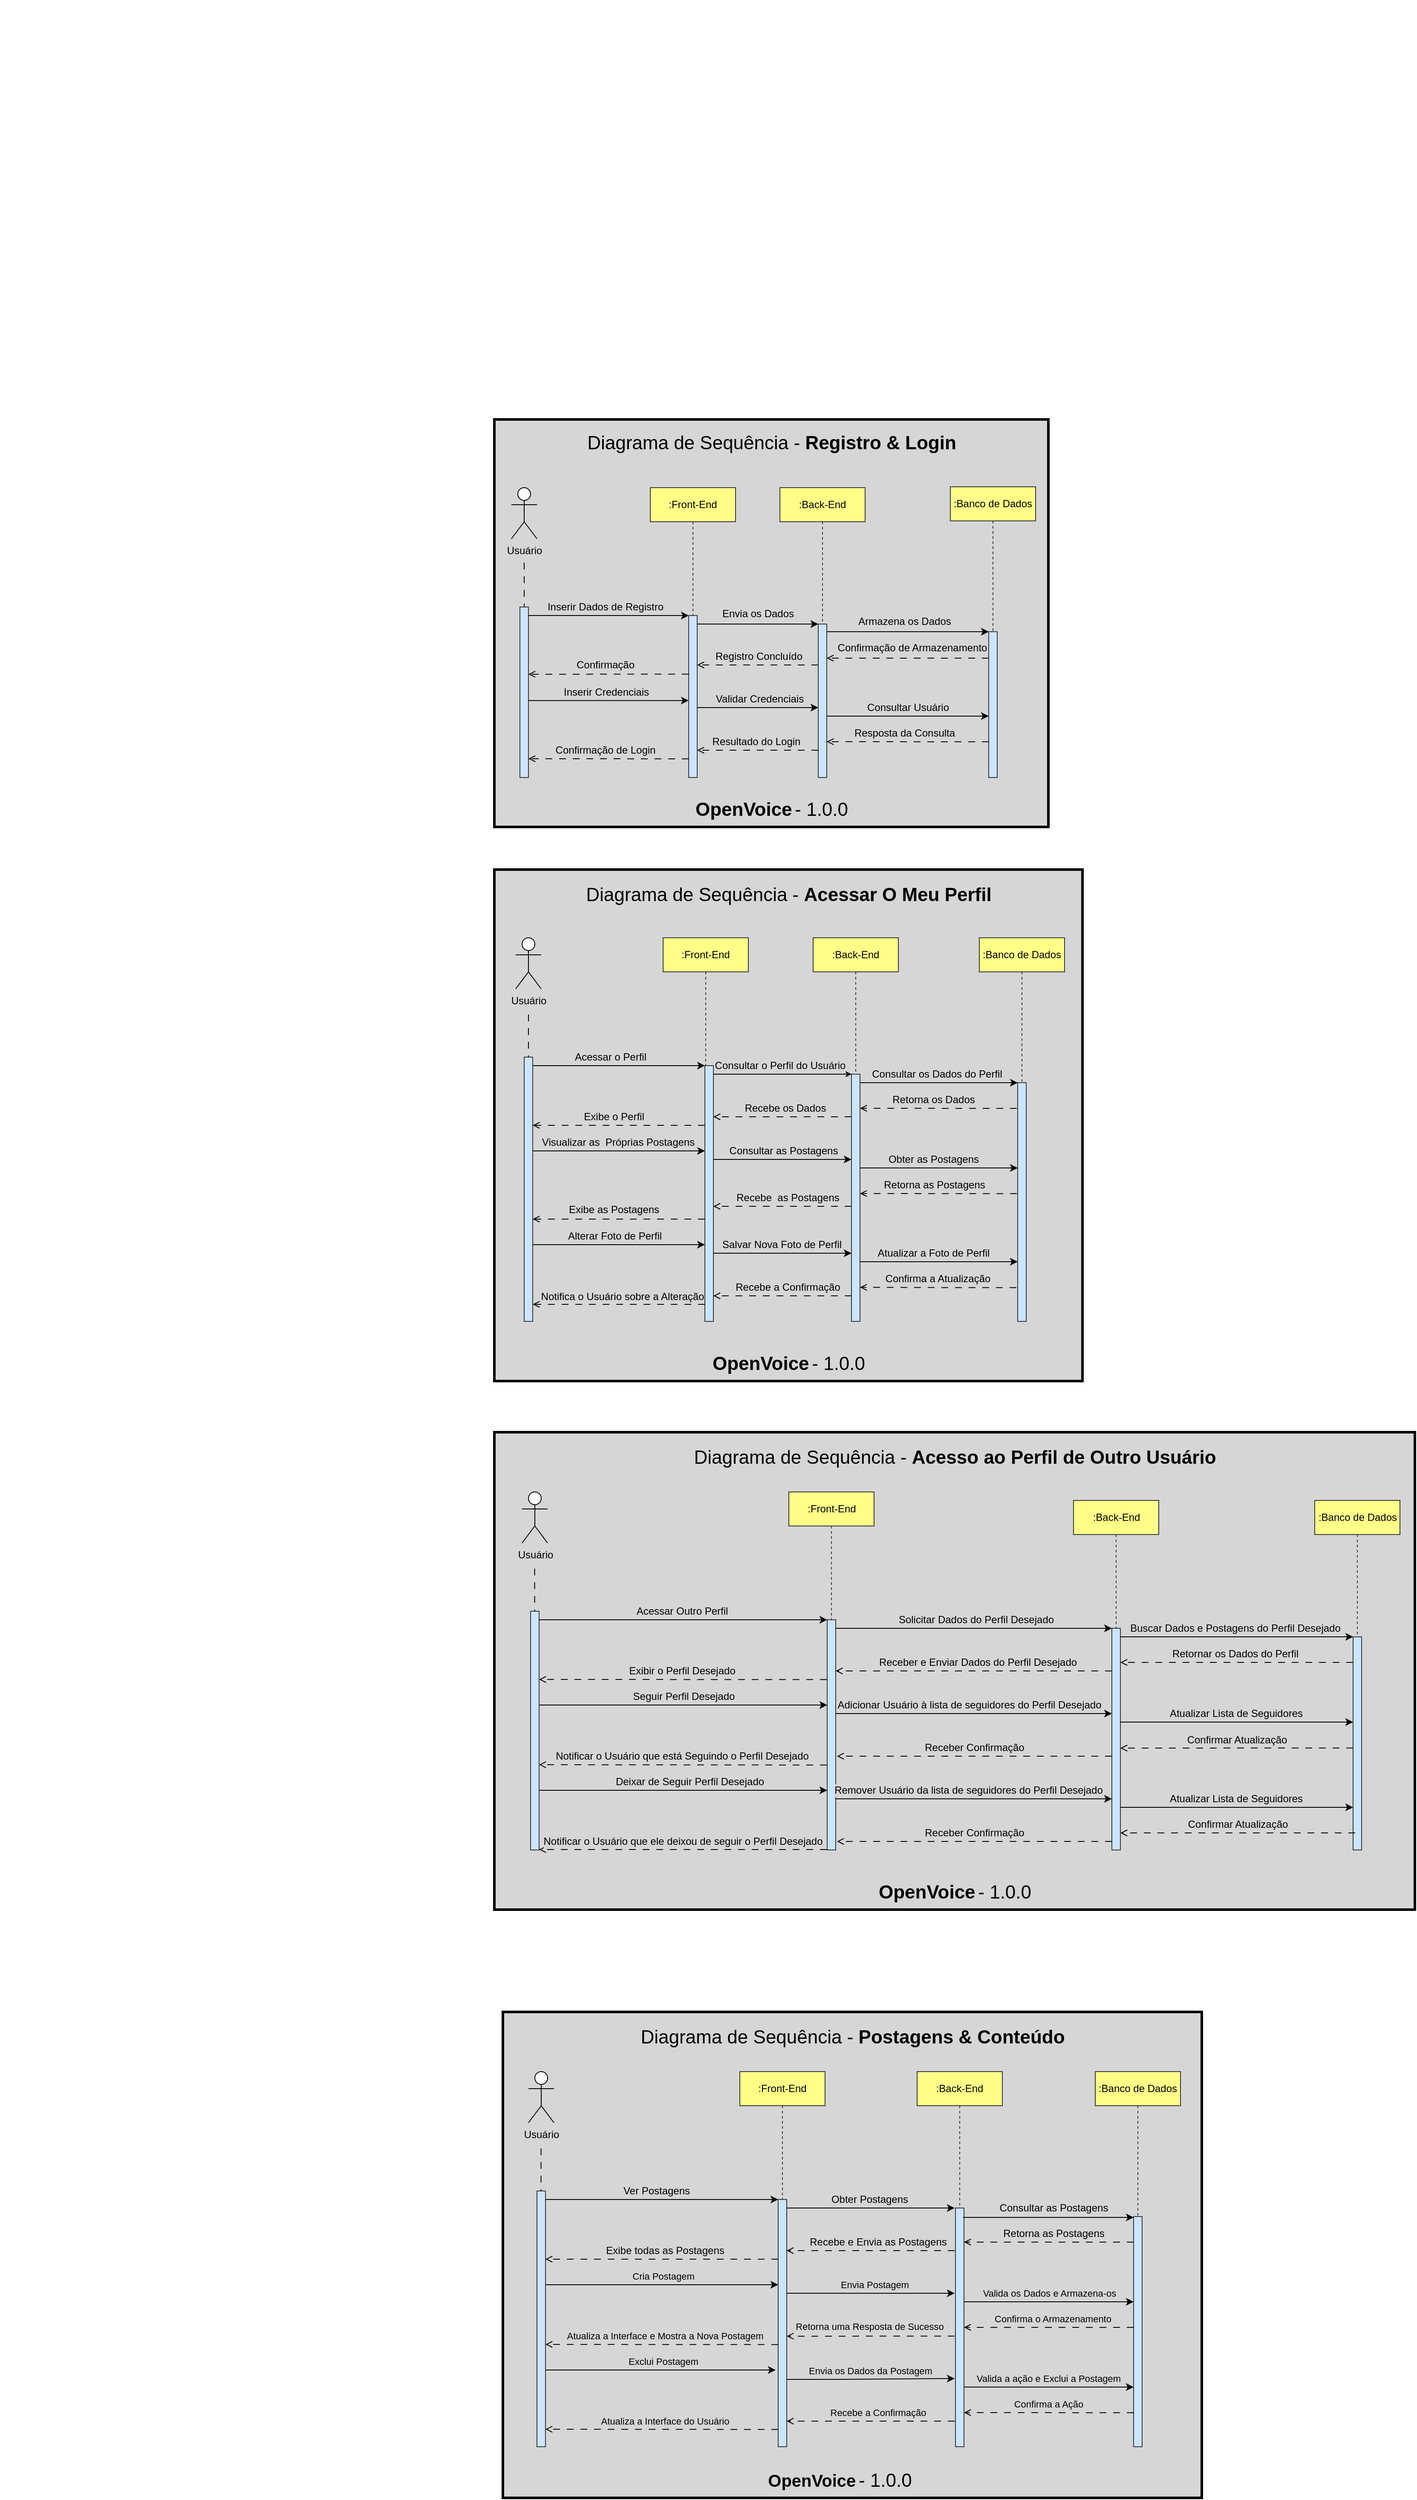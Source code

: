 <mxfile version="24.8.6">
  <diagram name="Page-1" id="2YBvvXClWsGukQMizWep">
    <mxGraphModel dx="592" dy="1567" grid="1" gridSize="10" guides="1" tooltips="1" connect="1" arrows="1" fold="1" page="1" pageScale="1" pageWidth="850" pageHeight="1100" math="0" shadow="0">
      <root>
        <mxCell id="0" />
        <mxCell id="1" parent="0" />
        <mxCell id="EOQvJ4Ds7TzpVQwHPv2Y-3" value="" style="group" parent="1" vertex="1" connectable="0">
          <mxGeometry x="700" y="-288" width="650" height="478" as="geometry" />
        </mxCell>
        <mxCell id="fzol35xkr2vELgRFicSL-21" value="" style="rounded=0;whiteSpace=wrap;html=1;font-weight:bold;strokeWidth=3;perimeterSpacing=0;fillColor=#D6D6D6;fillStyle=solid;" parent="EOQvJ4Ds7TzpVQwHPv2Y-3" vertex="1">
          <mxGeometry width="650" height="478" as="geometry" />
        </mxCell>
        <mxCell id="R4FIYe3XORB85bZwwy5E-1" style="edgeStyle=orthogonalEdgeStyle;rounded=0;orthogonalLoop=1;jettySize=auto;html=1;dashed=1;dashPattern=8 8;endArrow=none;endFill=0;" parent="EOQvJ4Ds7TzpVQwHPv2Y-3" edge="1">
          <mxGeometry relative="1" as="geometry">
            <mxPoint x="35" y="220" as="targetPoint" />
            <mxPoint x="35" y="168" as="sourcePoint" />
          </mxGeometry>
        </mxCell>
        <mxCell id="BhHK1dxfvUc9JHQRBDV9-6" value=":Front-End" style="shape=umlLifeline;perimeter=lifelinePerimeter;whiteSpace=wrap;html=1;container=0;dropTarget=0;collapsible=0;recursiveResize=0;outlineConnect=0;portConstraint=eastwest;newEdgeStyle={&quot;edgeStyle&quot;:&quot;elbowEdgeStyle&quot;,&quot;elbow&quot;:&quot;vertical&quot;,&quot;curved&quot;:0,&quot;rounded&quot;:0};movable=1;resizable=1;rotatable=1;deletable=1;editable=1;locked=0;connectable=1;fillColor=#ffff88;strokeColor=#36393d;" parent="EOQvJ4Ds7TzpVQwHPv2Y-3" vertex="1">
          <mxGeometry x="183" y="80" width="100" height="150" as="geometry" />
        </mxCell>
        <mxCell id="BhHK1dxfvUc9JHQRBDV9-10" value=":Banco de Dados" style="shape=umlLifeline;perimeter=lifelinePerimeter;whiteSpace=wrap;html=1;container=0;dropTarget=0;collapsible=0;recursiveResize=0;outlineConnect=0;portConstraint=eastwest;newEdgeStyle={&quot;edgeStyle&quot;:&quot;elbowEdgeStyle&quot;,&quot;elbow&quot;:&quot;vertical&quot;,&quot;curved&quot;:0,&quot;rounded&quot;:0};movable=1;resizable=1;rotatable=1;deletable=1;editable=1;locked=0;connectable=1;fillColor=#ffff88;strokeColor=#36393d;" parent="EOQvJ4Ds7TzpVQwHPv2Y-3" vertex="1">
          <mxGeometry x="535" y="79" width="100" height="170" as="geometry" />
        </mxCell>
        <mxCell id="BhHK1dxfvUc9JHQRBDV9-11" value=":Back-End" style="shape=umlLifeline;perimeter=lifelinePerimeter;whiteSpace=wrap;html=1;container=0;dropTarget=0;collapsible=0;recursiveResize=0;outlineConnect=0;portConstraint=eastwest;newEdgeStyle={&quot;edgeStyle&quot;:&quot;elbowEdgeStyle&quot;,&quot;elbow&quot;:&quot;vertical&quot;,&quot;curved&quot;:0,&quot;rounded&quot;:0};movable=1;resizable=1;rotatable=1;deletable=1;editable=1;locked=0;connectable=1;fillColor=#ffff88;strokeColor=#36393d;" parent="EOQvJ4Ds7TzpVQwHPv2Y-3" vertex="1">
          <mxGeometry x="335" y="80" width="100" height="160" as="geometry" />
        </mxCell>
        <mxCell id="BhHK1dxfvUc9JHQRBDV9-16" value="" style="html=1;points=[];perimeter=orthogonalPerimeter;outlineConnect=0;targetShapes=umlLifeline;portConstraint=eastwest;newEdgeStyle={&quot;edgeStyle&quot;:&quot;elbowEdgeStyle&quot;,&quot;elbow&quot;:&quot;vertical&quot;,&quot;curved&quot;:0,&quot;rounded&quot;:0};fillColor=#cce5ff;strokeColor=#36393d;" parent="EOQvJ4Ds7TzpVQwHPv2Y-3" vertex="1">
          <mxGeometry x="30" y="220" width="10" height="200" as="geometry" />
        </mxCell>
        <mxCell id="R4FIYe3XORB85bZwwy5E-3" value="" style="html=1;points=[];perimeter=orthogonalPerimeter;outlineConnect=0;targetShapes=umlLifeline;portConstraint=eastwest;newEdgeStyle={&quot;edgeStyle&quot;:&quot;elbowEdgeStyle&quot;,&quot;elbow&quot;:&quot;vertical&quot;,&quot;curved&quot;:0,&quot;rounded&quot;:0};fillColor=#cce5ff;strokeColor=#36393d;" parent="EOQvJ4Ds7TzpVQwHPv2Y-3" vertex="1">
          <mxGeometry x="228" y="230" width="10" height="190" as="geometry" />
        </mxCell>
        <mxCell id="R4FIYe3XORB85bZwwy5E-6" value="" style="endArrow=classic;html=1;rounded=0;" parent="EOQvJ4Ds7TzpVQwHPv2Y-3" target="R4FIYe3XORB85bZwwy5E-3" edge="1">
          <mxGeometry width="50" height="50" relative="1" as="geometry">
            <mxPoint x="40" y="230" as="sourcePoint" />
            <mxPoint x="160" y="240" as="targetPoint" />
            <Array as="points">
              <mxPoint x="100" y="230" />
            </Array>
          </mxGeometry>
        </mxCell>
        <mxCell id="R4FIYe3XORB85bZwwy5E-7" value="&lt;div style=&quot;font-size: 12px;&quot;&gt;&lt;font style=&quot;font-size: 12px;&quot;&gt;Inserir Dados de Registro&lt;br&gt;&lt;/font&gt;&lt;/div&gt;" style="edgeLabel;html=1;align=center;verticalAlign=middle;resizable=0;points=[];labelBackgroundColor=#d6d6d6;" parent="R4FIYe3XORB85bZwwy5E-6" vertex="1" connectable="0">
          <mxGeometry x="-0.121" relative="1" as="geometry">
            <mxPoint x="7" y="-10" as="offset" />
          </mxGeometry>
        </mxCell>
        <mxCell id="fzol35xkr2vELgRFicSL-5" value="&lt;div style=&quot;font-size: 12px;&quot;&gt;&lt;font style=&quot;font-size: 12px;&quot;&gt;Registro Concluído&lt;br&gt;&lt;/font&gt;&lt;/div&gt;" style="edgeStyle=elbowEdgeStyle;rounded=0;orthogonalLoop=1;jettySize=auto;html=1;elbow=vertical;curved=0;dashed=1;dashPattern=8 8;endArrow=open;endFill=0;labelBackgroundColor=#d6d6d6;exitX=0;exitY=0.317;exitDx=0;exitDy=0;exitPerimeter=0;" parent="EOQvJ4Ds7TzpVQwHPv2Y-3" edge="1">
          <mxGeometry x="-0.014" y="-10" relative="1" as="geometry">
            <mxPoint x="380" y="288.046" as="sourcePoint" />
            <mxPoint x="238" y="287.999" as="targetPoint" />
            <mxPoint as="offset" />
          </mxGeometry>
        </mxCell>
        <mxCell id="R4FIYe3XORB85bZwwy5E-8" value="" style="html=1;points=[];perimeter=orthogonalPerimeter;outlineConnect=0;targetShapes=umlLifeline;portConstraint=eastwest;newEdgeStyle={&quot;edgeStyle&quot;:&quot;elbowEdgeStyle&quot;,&quot;elbow&quot;:&quot;vertical&quot;,&quot;curved&quot;:0,&quot;rounded&quot;:0};fillColor=#cce5ff;strokeColor=#36393d;" parent="EOQvJ4Ds7TzpVQwHPv2Y-3" vertex="1">
          <mxGeometry x="380" y="240" width="10" height="180" as="geometry" />
        </mxCell>
        <mxCell id="R4FIYe3XORB85bZwwy5E-9" value="&lt;font style=&quot;font-size: 12px;&quot;&gt;Envia os Dados&lt;/font&gt;" style="endArrow=classic;html=1;rounded=0;labelBackgroundColor=#d6d6d6;" parent="EOQvJ4Ds7TzpVQwHPv2Y-3" target="R4FIYe3XORB85bZwwy5E-8" edge="1">
          <mxGeometry y="12" width="50" height="50" relative="1" as="geometry">
            <mxPoint x="238" y="240" as="sourcePoint" />
            <mxPoint x="358" y="240" as="targetPoint" />
            <Array as="points">
              <mxPoint x="298" y="240" />
            </Array>
            <mxPoint as="offset" />
          </mxGeometry>
        </mxCell>
        <mxCell id="R4FIYe3XORB85bZwwy5E-16" value="&lt;div style=&quot;font-size: 12px;&quot;&gt;&lt;font style=&quot;font-size: 12px;&quot;&gt;Confirmação de Armazenamento&lt;br&gt;&lt;/font&gt;&lt;/div&gt;" style="edgeStyle=elbowEdgeStyle;rounded=0;orthogonalLoop=1;jettySize=auto;html=1;elbow=vertical;curved=0;dashed=1;dashPattern=8 8;endArrow=open;endFill=0;labelBackgroundColor=#d6d6d6;" parent="EOQvJ4Ds7TzpVQwHPv2Y-3" source="R4FIYe3XORB85bZwwy5E-11" edge="1">
          <mxGeometry x="-0.053" y="-12" relative="1" as="geometry">
            <mxPoint x="390" y="279.997" as="targetPoint" />
            <mxPoint x="515" y="279.997" as="sourcePoint" />
            <mxPoint as="offset" />
          </mxGeometry>
        </mxCell>
        <mxCell id="R4FIYe3XORB85bZwwy5E-11" value="" style="html=1;points=[];perimeter=orthogonalPerimeter;outlineConnect=0;targetShapes=umlLifeline;portConstraint=eastwest;newEdgeStyle={&quot;edgeStyle&quot;:&quot;elbowEdgeStyle&quot;,&quot;elbow&quot;:&quot;vertical&quot;,&quot;curved&quot;:0,&quot;rounded&quot;:0};fillColor=#cce5ff;strokeColor=#36393d;" parent="EOQvJ4Ds7TzpVQwHPv2Y-3" vertex="1">
          <mxGeometry x="580" y="249" width="10" height="171" as="geometry" />
        </mxCell>
        <mxCell id="R4FIYe3XORB85bZwwy5E-12" value="&lt;font style=&quot;font-size: 12px;&quot;&gt;Armazena os Dados&lt;/font&gt;" style="endArrow=classic;html=1;rounded=0;labelBackgroundColor=#d6d6d6;" parent="EOQvJ4Ds7TzpVQwHPv2Y-3" source="R4FIYe3XORB85bZwwy5E-8" edge="1">
          <mxGeometry x="-0.04" y="12" width="50" height="50" relative="1" as="geometry">
            <mxPoint x="455" y="249" as="sourcePoint" />
            <mxPoint x="580" y="249.0" as="targetPoint" />
            <Array as="points">
              <mxPoint x="510.5" y="249" />
            </Array>
            <mxPoint as="offset" />
          </mxGeometry>
        </mxCell>
        <mxCell id="fzol35xkr2vELgRFicSL-6" value="&lt;font style=&quot;font-size: 12px;&quot;&gt;Confirmação&lt;/font&gt;" style="edgeStyle=elbowEdgeStyle;rounded=0;orthogonalLoop=1;jettySize=auto;html=1;elbow=horizontal;curved=0;dashed=1;dashPattern=8 8;endArrow=open;endFill=0;labelBackgroundColor=#d6d6d6;" parent="EOQvJ4Ds7TzpVQwHPv2Y-3" edge="1">
          <mxGeometry x="0.042" y="-11" relative="1" as="geometry">
            <mxPoint x="228" y="298.8" as="sourcePoint" />
            <mxPoint x="40" y="298.87" as="targetPoint" />
            <mxPoint as="offset" />
            <Array as="points">
              <mxPoint x="130" y="298.87" />
            </Array>
          </mxGeometry>
        </mxCell>
        <mxCell id="fzol35xkr2vELgRFicSL-8" value="" style="endArrow=classic;html=1;rounded=0;" parent="EOQvJ4Ds7TzpVQwHPv2Y-3" edge="1">
          <mxGeometry width="50" height="50" relative="1" as="geometry">
            <mxPoint x="40" y="329.73" as="sourcePoint" />
            <mxPoint x="228" y="329.73" as="targetPoint" />
            <Array as="points">
              <mxPoint x="100" y="329.73" />
            </Array>
          </mxGeometry>
        </mxCell>
        <mxCell id="fzol35xkr2vELgRFicSL-9" value="&lt;div style=&quot;font-size: 12px;&quot;&gt;&lt;font style=&quot;font-size: 12px;&quot;&gt;Inserir Credenciais&lt;br&gt;&lt;/font&gt;&lt;/div&gt;" style="edgeLabel;html=1;align=center;verticalAlign=middle;resizable=0;points=[];labelBackgroundColor=#d6d6d6;" parent="fzol35xkr2vELgRFicSL-8" vertex="1" connectable="0">
          <mxGeometry x="-0.121" relative="1" as="geometry">
            <mxPoint x="8" y="-10" as="offset" />
          </mxGeometry>
        </mxCell>
        <mxCell id="fzol35xkr2vELgRFicSL-10" value="" style="endArrow=classic;html=1;rounded=0;" parent="EOQvJ4Ds7TzpVQwHPv2Y-3" edge="1">
          <mxGeometry width="50" height="50" relative="1" as="geometry">
            <mxPoint x="238" y="338" as="sourcePoint" />
            <mxPoint x="380" y="338" as="targetPoint" />
            <Array as="points">
              <mxPoint x="298" y="338" />
            </Array>
          </mxGeometry>
        </mxCell>
        <mxCell id="fzol35xkr2vELgRFicSL-11" value="&lt;div style=&quot;font-size: 12px;&quot;&gt;&lt;font style=&quot;font-size: 12px;&quot;&gt;Validar Credenciais&lt;br&gt;&lt;/font&gt;&lt;/div&gt;" style="edgeLabel;html=1;align=center;verticalAlign=middle;resizable=0;points=[];labelBackgroundColor=#d6d6d6;" parent="fzol35xkr2vELgRFicSL-10" vertex="1" connectable="0">
          <mxGeometry x="-0.121" relative="1" as="geometry">
            <mxPoint x="10" y="-10" as="offset" />
          </mxGeometry>
        </mxCell>
        <mxCell id="fzol35xkr2vELgRFicSL-12" value="" style="endArrow=classic;html=1;rounded=0;" parent="EOQvJ4Ds7TzpVQwHPv2Y-3" edge="1">
          <mxGeometry width="50" height="50" relative="1" as="geometry">
            <mxPoint x="390" y="348" as="sourcePoint" />
            <mxPoint x="580" y="348" as="targetPoint" />
            <Array as="points">
              <mxPoint x="450" y="348" />
            </Array>
          </mxGeometry>
        </mxCell>
        <mxCell id="fzol35xkr2vELgRFicSL-13" value="&lt;div style=&quot;font-size: 12px;&quot;&gt;&lt;font style=&quot;font-size: 12px;&quot;&gt;Consultar Usuário&lt;br&gt;&lt;/font&gt;&lt;/div&gt;" style="edgeLabel;html=1;align=center;verticalAlign=middle;resizable=0;points=[];labelBackgroundColor=#d6d6d6;" parent="fzol35xkr2vELgRFicSL-12" vertex="1" connectable="0">
          <mxGeometry x="-0.121" relative="1" as="geometry">
            <mxPoint x="11" y="-10" as="offset" />
          </mxGeometry>
        </mxCell>
        <mxCell id="fzol35xkr2vELgRFicSL-14" value="&lt;div style=&quot;font-size: 12px;&quot;&gt;&lt;font style=&quot;font-size: 12px;&quot;&gt;Resposta da Consulta&lt;br&gt;&lt;/font&gt;&lt;/div&gt;" style="edgeStyle=elbowEdgeStyle;rounded=0;orthogonalLoop=1;jettySize=auto;html=1;elbow=vertical;curved=0;dashed=1;dashPattern=8 8;endArrow=open;endFill=0;labelBackgroundColor=#d6d6d6;exitX=0;exitY=0.689;exitDx=0;exitDy=0;exitPerimeter=0;" parent="EOQvJ4Ds7TzpVQwHPv2Y-3" edge="1">
          <mxGeometry x="0.04" y="-10" relative="1" as="geometry">
            <mxPoint x="390" y="378.017" as="targetPoint" />
            <mxPoint x="580" y="378.141" as="sourcePoint" />
            <mxPoint as="offset" />
          </mxGeometry>
        </mxCell>
        <mxCell id="fzol35xkr2vELgRFicSL-15" value="&lt;div style=&quot;font-size: 12px;&quot;&gt;&lt;font style=&quot;font-size: 12px;&quot;&gt;Resultado do Login&lt;br&gt;&lt;/font&gt;&lt;/div&gt;" style="edgeStyle=elbowEdgeStyle;rounded=0;orthogonalLoop=1;jettySize=auto;html=1;elbow=vertical;curved=0;dashed=1;dashPattern=8 8;endArrow=open;endFill=0;labelBackgroundColor=#d6d6d6;" parent="EOQvJ4Ds7TzpVQwHPv2Y-3" edge="1">
          <mxGeometry x="0.031" y="-10" relative="1" as="geometry">
            <mxPoint x="380" y="388" as="sourcePoint" />
            <mxPoint x="238" y="388" as="targetPoint" />
            <mxPoint as="offset" />
            <Array as="points">
              <mxPoint x="310" y="388" />
            </Array>
          </mxGeometry>
        </mxCell>
        <mxCell id="fzol35xkr2vELgRFicSL-17" value="&lt;div style=&quot;font-size: 12px;&quot;&gt;&lt;font style=&quot;font-size: 12px;&quot;&gt;Confirmação de Login&lt;br&gt;&lt;/font&gt;&lt;/div&gt;" style="edgeStyle=elbowEdgeStyle;rounded=0;orthogonalLoop=1;jettySize=auto;html=1;elbow=vertical;curved=0;dashed=1;dashPattern=8 8;endArrow=open;endFill=0;labelBackgroundColor=#d6d6d6;" parent="EOQvJ4Ds7TzpVQwHPv2Y-3" edge="1">
          <mxGeometry x="0.043" y="-10" relative="1" as="geometry">
            <mxPoint x="228" y="398.104" as="sourcePoint" />
            <mxPoint x="40" y="398.02" as="targetPoint" />
            <mxPoint as="offset" />
          </mxGeometry>
        </mxCell>
        <mxCell id="fzol35xkr2vELgRFicSL-20" value="&lt;font style=&quot;font-size: 22px;&quot;&gt;Diagrama de Sequência - &lt;b&gt;Registro &amp;amp; Login&lt;br&gt;&lt;/b&gt;&lt;/font&gt;" style="text;html=1;align=center;verticalAlign=middle;resizable=0;points=[];autosize=1;strokeColor=none;fillColor=none;" parent="EOQvJ4Ds7TzpVQwHPv2Y-3" vertex="1">
          <mxGeometry x="95" y="8" width="460" height="40" as="geometry" />
        </mxCell>
        <mxCell id="fzol35xkr2vELgRFicSL-22" value="&lt;font size=&quot;1&quot;&gt;&lt;b style=&quot;font-size: 22px;&quot;&gt;OpenVoice&lt;/b&gt;&lt;/font&gt; &lt;font style=&quot;font-size: 22px;&quot;&gt;- 1.0.0&lt;/font&gt;" style="text;html=1;align=center;verticalAlign=middle;resizable=0;points=[];autosize=1;strokeColor=none;fillColor=none;" parent="EOQvJ4Ds7TzpVQwHPv2Y-3" vertex="1">
          <mxGeometry x="225" y="438" width="200" height="40" as="geometry" />
        </mxCell>
        <mxCell id="BhHK1dxfvUc9JHQRBDV9-2" value="Usuário" style="shape=umlActor;verticalLabelPosition=bottom;verticalAlign=top;html=1;outlineConnect=0;" parent="EOQvJ4Ds7TzpVQwHPv2Y-3" vertex="1">
          <mxGeometry x="20" y="80" width="30" height="60" as="geometry" />
        </mxCell>
        <mxCell id="EOQvJ4Ds7TzpVQwHPv2Y-7" value="" style="group" parent="1" vertex="1" connectable="0">
          <mxGeometry x="700" y="240" width="690" height="600" as="geometry" />
        </mxCell>
        <mxCell id="yEwb-wUfJ6K_Wa4CBT-_-12" value="" style="rounded=0;whiteSpace=wrap;html=1;font-weight:bold;strokeWidth=3;perimeterSpacing=0;fillColor=#D6D6D6;fillStyle=solid;container=0;" parent="EOQvJ4Ds7TzpVQwHPv2Y-7" vertex="1">
          <mxGeometry width="690" height="600" as="geometry" />
        </mxCell>
        <mxCell id="yEwb-wUfJ6K_Wa4CBT-_-13" style="edgeStyle=orthogonalEdgeStyle;rounded=0;orthogonalLoop=1;jettySize=auto;html=1;dashed=1;dashPattern=8 8;endArrow=none;endFill=0;" parent="EOQvJ4Ds7TzpVQwHPv2Y-7" edge="1">
          <mxGeometry relative="1" as="geometry">
            <mxPoint x="40" y="220" as="targetPoint" />
            <mxPoint x="40" y="170" as="sourcePoint" />
          </mxGeometry>
        </mxCell>
        <mxCell id="yEwb-wUfJ6K_Wa4CBT-_-14" value="Usuário" style="shape=umlActor;verticalLabelPosition=bottom;verticalAlign=top;html=1;outlineConnect=0;container=0;" parent="EOQvJ4Ds7TzpVQwHPv2Y-7" vertex="1">
          <mxGeometry x="25" y="80" width="30" height="60" as="geometry" />
        </mxCell>
        <mxCell id="yEwb-wUfJ6K_Wa4CBT-_-15" value=":Front-End" style="shape=umlLifeline;perimeter=lifelinePerimeter;whiteSpace=wrap;html=1;container=0;dropTarget=0;collapsible=0;recursiveResize=0;outlineConnect=0;portConstraint=eastwest;newEdgeStyle={&quot;edgeStyle&quot;:&quot;elbowEdgeStyle&quot;,&quot;elbow&quot;:&quot;vertical&quot;,&quot;curved&quot;:0,&quot;rounded&quot;:0};movable=1;resizable=1;rotatable=1;deletable=1;editable=1;locked=0;connectable=1;fillColor=#ffff88;strokeColor=#36393d;" parent="EOQvJ4Ds7TzpVQwHPv2Y-7" vertex="1">
          <mxGeometry x="198" y="80" width="100" height="150" as="geometry" />
        </mxCell>
        <mxCell id="yEwb-wUfJ6K_Wa4CBT-_-16" value=":Banco de Dados" style="shape=umlLifeline;perimeter=lifelinePerimeter;whiteSpace=wrap;html=1;container=0;dropTarget=0;collapsible=0;recursiveResize=0;outlineConnect=0;portConstraint=eastwest;newEdgeStyle={&quot;edgeStyle&quot;:&quot;elbowEdgeStyle&quot;,&quot;elbow&quot;:&quot;vertical&quot;,&quot;curved&quot;:0,&quot;rounded&quot;:0};movable=1;resizable=1;rotatable=1;deletable=1;editable=1;locked=0;connectable=1;fillColor=#ffff88;strokeColor=#36393d;" parent="EOQvJ4Ds7TzpVQwHPv2Y-7" vertex="1">
          <mxGeometry x="569" y="80" width="100" height="180" as="geometry" />
        </mxCell>
        <mxCell id="yEwb-wUfJ6K_Wa4CBT-_-17" value=":Back-End" style="shape=umlLifeline;perimeter=lifelinePerimeter;whiteSpace=wrap;html=1;container=0;dropTarget=0;collapsible=0;recursiveResize=0;outlineConnect=0;portConstraint=eastwest;newEdgeStyle={&quot;edgeStyle&quot;:&quot;elbowEdgeStyle&quot;,&quot;elbow&quot;:&quot;vertical&quot;,&quot;curved&quot;:0,&quot;rounded&quot;:0};movable=1;resizable=1;rotatable=1;deletable=1;editable=1;locked=0;connectable=1;fillColor=#ffff88;strokeColor=#36393d;" parent="EOQvJ4Ds7TzpVQwHPv2Y-7" vertex="1">
          <mxGeometry x="374" y="80" width="100" height="160" as="geometry" />
        </mxCell>
        <mxCell id="yEwb-wUfJ6K_Wa4CBT-_-18" value="" style="html=1;points=[];perimeter=orthogonalPerimeter;outlineConnect=0;targetShapes=umlLifeline;portConstraint=eastwest;newEdgeStyle={&quot;edgeStyle&quot;:&quot;elbowEdgeStyle&quot;,&quot;elbow&quot;:&quot;vertical&quot;,&quot;curved&quot;:0,&quot;rounded&quot;:0};fillColor=#cce5ff;strokeColor=#36393d;container=0;" parent="EOQvJ4Ds7TzpVQwHPv2Y-7" vertex="1">
          <mxGeometry x="35" y="220" width="10" height="310" as="geometry" />
        </mxCell>
        <mxCell id="yEwb-wUfJ6K_Wa4CBT-_-19" value="" style="html=1;points=[];perimeter=orthogonalPerimeter;outlineConnect=0;targetShapes=umlLifeline;portConstraint=eastwest;newEdgeStyle={&quot;edgeStyle&quot;:&quot;elbowEdgeStyle&quot;,&quot;elbow&quot;:&quot;vertical&quot;,&quot;curved&quot;:0,&quot;rounded&quot;:0};fillColor=#cce5ff;strokeColor=#36393d;container=0;" parent="EOQvJ4Ds7TzpVQwHPv2Y-7" vertex="1">
          <mxGeometry x="247" y="230" width="10" height="300" as="geometry" />
        </mxCell>
        <mxCell id="yEwb-wUfJ6K_Wa4CBT-_-20" value="" style="endArrow=classic;html=1;rounded=0;" parent="EOQvJ4Ds7TzpVQwHPv2Y-7" target="yEwb-wUfJ6K_Wa4CBT-_-19" edge="1">
          <mxGeometry width="50" height="50" relative="1" as="geometry">
            <mxPoint x="45" y="230" as="sourcePoint" />
            <mxPoint x="165" y="240" as="targetPoint" />
            <Array as="points">
              <mxPoint x="105" y="230" />
            </Array>
          </mxGeometry>
        </mxCell>
        <mxCell id="yEwb-wUfJ6K_Wa4CBT-_-21" value="&lt;font style=&quot;font-size: 12px;&quot;&gt;Acessar o Perfil&lt;/font&gt;" style="edgeLabel;html=1;align=center;verticalAlign=middle;resizable=0;points=[];labelBackgroundColor=#d6d6d6;container=0;" parent="yEwb-wUfJ6K_Wa4CBT-_-20" vertex="1" connectable="0">
          <mxGeometry x="-0.121" relative="1" as="geometry">
            <mxPoint x="2" y="-10" as="offset" />
          </mxGeometry>
        </mxCell>
        <mxCell id="yEwb-wUfJ6K_Wa4CBT-_-22" value="&lt;font style=&quot;font-size: 12px;&quot;&gt;Recebe os Dados&lt;/font&gt;" style="edgeStyle=elbowEdgeStyle;rounded=0;orthogonalLoop=1;jettySize=auto;html=1;elbow=vertical;curved=0;dashed=1;dashPattern=8 8;endArrow=open;endFill=0;labelBackgroundColor=#d6d6d6;" parent="EOQvJ4Ds7TzpVQwHPv2Y-7" target="yEwb-wUfJ6K_Wa4CBT-_-19" edge="1">
          <mxGeometry x="-0.028" y="-10" relative="1" as="geometry">
            <mxPoint x="419" y="290.005" as="sourcePoint" />
            <mxPoint x="260" y="290" as="targetPoint" />
            <mxPoint as="offset" />
          </mxGeometry>
        </mxCell>
        <mxCell id="yEwb-wUfJ6K_Wa4CBT-_-23" value="" style="html=1;points=[];perimeter=orthogonalPerimeter;outlineConnect=0;targetShapes=umlLifeline;portConstraint=eastwest;newEdgeStyle={&quot;edgeStyle&quot;:&quot;elbowEdgeStyle&quot;,&quot;elbow&quot;:&quot;vertical&quot;,&quot;curved&quot;:0,&quot;rounded&quot;:0};fillColor=#cce5ff;strokeColor=#36393d;container=0;" parent="EOQvJ4Ds7TzpVQwHPv2Y-7" vertex="1">
          <mxGeometry x="419" y="240" width="10" height="290" as="geometry" />
        </mxCell>
        <mxCell id="yEwb-wUfJ6K_Wa4CBT-_-24" value="&lt;font style=&quot;font-size: 12px;&quot;&gt;Consultar o Perfil do Usuário&lt;/font&gt;" style="endArrow=classic;html=1;rounded=0;labelBackgroundColor=#d6d6d6;endFill=1;endSize=4;" parent="EOQvJ4Ds7TzpVQwHPv2Y-7" source="yEwb-wUfJ6K_Wa4CBT-_-19" edge="1">
          <mxGeometry x="-0.035" y="10" width="50" height="50" relative="1" as="geometry">
            <mxPoint x="260" y="240" as="sourcePoint" />
            <mxPoint x="419" y="240" as="targetPoint" />
            <Array as="points">
              <mxPoint x="305" y="240" />
              <mxPoint x="359" y="240" />
            </Array>
            <mxPoint as="offset" />
          </mxGeometry>
        </mxCell>
        <mxCell id="yEwb-wUfJ6K_Wa4CBT-_-25" value="&lt;font style=&quot;font-size: 12px;&quot;&gt;Retorna os Dados&lt;/font&gt;" style="edgeStyle=elbowEdgeStyle;rounded=0;orthogonalLoop=1;jettySize=auto;html=1;elbow=vertical;curved=0;dashed=1;dashPattern=8 8;endArrow=open;endFill=0;labelBackgroundColor=#d6d6d6;" parent="EOQvJ4Ds7TzpVQwHPv2Y-7" edge="1">
          <mxGeometry x="0.065" y="-10" relative="1" as="geometry">
            <mxPoint x="429" y="280.037" as="targetPoint" />
            <mxPoint x="613" y="280.127" as="sourcePoint" />
            <mxPoint as="offset" />
          </mxGeometry>
        </mxCell>
        <mxCell id="yEwb-wUfJ6K_Wa4CBT-_-26" value="" style="html=1;points=[];perimeter=orthogonalPerimeter;outlineConnect=0;targetShapes=umlLifeline;portConstraint=eastwest;newEdgeStyle={&quot;edgeStyle&quot;:&quot;elbowEdgeStyle&quot;,&quot;elbow&quot;:&quot;vertical&quot;,&quot;curved&quot;:0,&quot;rounded&quot;:0};fillColor=#cce5ff;strokeColor=#36393d;container=0;" parent="EOQvJ4Ds7TzpVQwHPv2Y-7" vertex="1">
          <mxGeometry x="614" y="250" width="10" height="280" as="geometry" />
        </mxCell>
        <mxCell id="yEwb-wUfJ6K_Wa4CBT-_-27" value="&lt;font style=&quot;font-size: 12px;&quot;&gt;Consultar os Dados do Perfil&lt;/font&gt;" style="endArrow=classic;html=1;rounded=0;labelBackgroundColor=#d6d6d6;" parent="EOQvJ4Ds7TzpVQwHPv2Y-7" target="yEwb-wUfJ6K_Wa4CBT-_-26" edge="1">
          <mxGeometry x="-0.027" y="10" width="50" height="50" relative="1" as="geometry">
            <mxPoint x="429" y="250" as="sourcePoint" />
            <mxPoint x="554" y="250.0" as="targetPoint" />
            <Array as="points">
              <mxPoint x="484.5" y="250" />
            </Array>
            <mxPoint as="offset" />
          </mxGeometry>
        </mxCell>
        <mxCell id="yEwb-wUfJ6K_Wa4CBT-_-28" value="&lt;font style=&quot;font-size: 12px;&quot;&gt;Exibe o Perfil&lt;/font&gt;" style="edgeStyle=elbowEdgeStyle;rounded=0;orthogonalLoop=1;jettySize=auto;html=1;elbow=vertical;curved=0;dashed=1;dashPattern=8 8;endArrow=open;endFill=0;labelBackgroundColor=#d6d6d6;" parent="EOQvJ4Ds7TzpVQwHPv2Y-7" source="yEwb-wUfJ6K_Wa4CBT-_-19" edge="1">
          <mxGeometry x="0.058" y="-10" relative="1" as="geometry">
            <mxPoint x="235" y="300.333" as="sourcePoint" />
            <mxPoint x="45" y="300.17" as="targetPoint" />
            <mxPoint as="offset" />
          </mxGeometry>
        </mxCell>
        <mxCell id="yEwb-wUfJ6K_Wa4CBT-_-29" value="" style="endArrow=classic;html=1;rounded=0;" parent="EOQvJ4Ds7TzpVQwHPv2Y-7" target="yEwb-wUfJ6K_Wa4CBT-_-19" edge="1">
          <mxGeometry width="50" height="50" relative="1" as="geometry">
            <mxPoint x="45" y="330" as="sourcePoint" />
            <mxPoint x="243" y="330" as="targetPoint" />
            <Array as="points">
              <mxPoint x="105" y="330" />
            </Array>
          </mxGeometry>
        </mxCell>
        <mxCell id="yEwb-wUfJ6K_Wa4CBT-_-30" value="&lt;font style=&quot;font-size: 12px;&quot;&gt;Visualizar as&amp;nbsp; Próprias Postagens&lt;/font&gt;" style="edgeLabel;html=1;align=center;verticalAlign=middle;resizable=0;points=[];labelBackgroundColor=#d6d6d6;container=0;" parent="yEwb-wUfJ6K_Wa4CBT-_-29" vertex="1" connectable="0">
          <mxGeometry x="-0.121" relative="1" as="geometry">
            <mxPoint x="11" y="-10" as="offset" />
          </mxGeometry>
        </mxCell>
        <mxCell id="yEwb-wUfJ6K_Wa4CBT-_-31" value="" style="endArrow=classic;html=1;rounded=0;" parent="EOQvJ4Ds7TzpVQwHPv2Y-7" source="yEwb-wUfJ6K_Wa4CBT-_-19" edge="1">
          <mxGeometry width="50" height="50" relative="1" as="geometry">
            <mxPoint x="260" y="340" as="sourcePoint" />
            <mxPoint x="419" y="340" as="targetPoint" />
            <Array as="points">
              <mxPoint x="305" y="340" />
            </Array>
          </mxGeometry>
        </mxCell>
        <mxCell id="yEwb-wUfJ6K_Wa4CBT-_-32" value="&lt;font style=&quot;font-size: 12px;&quot;&gt;Consultar as Postagens&lt;/font&gt;" style="edgeLabel;html=1;align=center;verticalAlign=middle;resizable=0;points=[];labelBackgroundColor=#d6d6d6;container=0;" parent="yEwb-wUfJ6K_Wa4CBT-_-31" vertex="1" connectable="0">
          <mxGeometry x="-0.121" relative="1" as="geometry">
            <mxPoint x="11" y="-10" as="offset" />
          </mxGeometry>
        </mxCell>
        <mxCell id="yEwb-wUfJ6K_Wa4CBT-_-33" value="" style="endArrow=classic;html=1;rounded=0;" parent="EOQvJ4Ds7TzpVQwHPv2Y-7" edge="1">
          <mxGeometry width="50" height="50" relative="1" as="geometry">
            <mxPoint x="429" y="350.0" as="sourcePoint" />
            <mxPoint x="614" y="350.0" as="targetPoint" />
            <Array as="points">
              <mxPoint x="496" y="350" />
            </Array>
          </mxGeometry>
        </mxCell>
        <mxCell id="yEwb-wUfJ6K_Wa4CBT-_-34" value="&lt;font style=&quot;font-size: 12px;&quot;&gt;Obter as Postagens&lt;/font&gt;" style="edgeLabel;html=1;align=center;verticalAlign=middle;resizable=0;points=[];labelBackgroundColor=#d6d6d6;container=0;" parent="yEwb-wUfJ6K_Wa4CBT-_-33" vertex="1" connectable="0">
          <mxGeometry x="-0.121" relative="1" as="geometry">
            <mxPoint x="4" y="-10" as="offset" />
          </mxGeometry>
        </mxCell>
        <mxCell id="yEwb-wUfJ6K_Wa4CBT-_-35" value="&lt;font style=&quot;font-size: 12px;&quot;&gt;Retorna as Postagens&lt;/font&gt;" style="edgeStyle=elbowEdgeStyle;rounded=0;orthogonalLoop=1;jettySize=auto;html=1;elbow=vertical;curved=0;dashed=1;dashPattern=8 8;endArrow=open;endFill=0;labelBackgroundColor=#d6d6d6;entryX=1.087;entryY=0.615;entryDx=0;entryDy=0;entryPerimeter=0;" parent="EOQvJ4Ds7TzpVQwHPv2Y-7" edge="1">
          <mxGeometry x="0.056" y="-10" relative="1" as="geometry">
            <mxPoint x="429" y="380.09" as="targetPoint" />
            <mxPoint x="613.13" y="380.174" as="sourcePoint" />
            <mxPoint as="offset" />
          </mxGeometry>
        </mxCell>
        <mxCell id="yEwb-wUfJ6K_Wa4CBT-_-36" value="&lt;font style=&quot;font-size: 12px;&quot;&gt;Recebe&amp;nbsp; as Postagens&lt;/font&gt;" style="edgeStyle=elbowEdgeStyle;rounded=0;orthogonalLoop=1;jettySize=auto;html=1;elbow=vertical;curved=0;dashed=1;dashPattern=8 8;endArrow=open;endFill=0;labelBackgroundColor=#d6d6d6;" parent="EOQvJ4Ds7TzpVQwHPv2Y-7" target="yEwb-wUfJ6K_Wa4CBT-_-19" edge="1">
          <mxGeometry x="-0.065" y="-10" relative="1" as="geometry">
            <mxPoint x="419" y="394.996" as="sourcePoint" />
            <mxPoint x="260" y="395" as="targetPoint" />
            <mxPoint as="offset" />
          </mxGeometry>
        </mxCell>
        <mxCell id="yEwb-wUfJ6K_Wa4CBT-_-37" value="&lt;p style=&quot;line-height: 0%; font-size: 12px;&quot;&gt;Exibe as Postagens&lt;/p&gt;" style="edgeStyle=elbowEdgeStyle;rounded=0;orthogonalLoop=1;jettySize=auto;html=1;elbow=vertical;curved=0;dashed=1;dashPattern=8 8;endArrow=open;endFill=0;labelBackgroundColor=none;jumpSize=2;labelPosition=center;verticalLabelPosition=bottom;align=center;verticalAlign=top;" parent="EOQvJ4Ds7TzpVQwHPv2Y-7" source="yEwb-wUfJ6K_Wa4CBT-_-19" edge="1">
          <mxGeometry x="0.059" y="-30" relative="1" as="geometry">
            <mxPoint x="243" y="410.068" as="sourcePoint" />
            <mxPoint x="45" y="410.24" as="targetPoint" />
            <mxPoint as="offset" />
          </mxGeometry>
        </mxCell>
        <mxCell id="yEwb-wUfJ6K_Wa4CBT-_-38" value="&lt;font style=&quot;font-size: 22px;&quot;&gt;Diagrama de Sequência - &lt;b&gt;Acessar O Meu Perfil&lt;br&gt;&lt;/b&gt;&lt;/font&gt;" style="text;html=1;align=center;verticalAlign=middle;resizable=0;points=[];autosize=1;strokeColor=none;fillColor=none;container=0;" parent="EOQvJ4Ds7TzpVQwHPv2Y-7" vertex="1">
          <mxGeometry x="95" y="10" width="500" height="40" as="geometry" />
        </mxCell>
        <mxCell id="yEwb-wUfJ6K_Wa4CBT-_-39" value="&lt;font size=&quot;1&quot;&gt;&lt;b style=&quot;font-size: 22px;&quot;&gt;OpenVoice&lt;/b&gt;&lt;/font&gt; &lt;font style=&quot;font-size: 22px;&quot;&gt;- 1.0.0&lt;/font&gt; " style="text;html=1;align=center;verticalAlign=middle;resizable=0;points=[];autosize=1;strokeColor=none;fillColor=none;container=0;" parent="EOQvJ4Ds7TzpVQwHPv2Y-7" vertex="1">
          <mxGeometry x="245" y="560" width="200" height="40" as="geometry" />
        </mxCell>
        <mxCell id="yEwb-wUfJ6K_Wa4CBT-_-41" value="" style="endArrow=classic;html=1;rounded=0;" parent="EOQvJ4Ds7TzpVQwHPv2Y-7" target="yEwb-wUfJ6K_Wa4CBT-_-19" edge="1">
          <mxGeometry width="50" height="50" relative="1" as="geometry">
            <mxPoint x="45" y="440" as="sourcePoint" />
            <mxPoint x="243" y="440" as="targetPoint" />
            <Array as="points">
              <mxPoint x="105" y="440" />
              <mxPoint x="210" y="440" />
            </Array>
          </mxGeometry>
        </mxCell>
        <mxCell id="yEwb-wUfJ6K_Wa4CBT-_-42" value="&lt;font style=&quot;font-size: 12px;&quot;&gt;Alterar Foto de Perfil&lt;/font&gt;" style="edgeLabel;html=1;align=center;verticalAlign=middle;resizable=0;points=[];labelBackgroundColor=#d6d6d6;container=0;" parent="yEwb-wUfJ6K_Wa4CBT-_-41" vertex="1" connectable="0">
          <mxGeometry x="-0.121" relative="1" as="geometry">
            <mxPoint x="7" y="-10" as="offset" />
          </mxGeometry>
        </mxCell>
        <mxCell id="yEwb-wUfJ6K_Wa4CBT-_-43" value="" style="endArrow=classic;html=1;rounded=0;" parent="EOQvJ4Ds7TzpVQwHPv2Y-7" source="yEwb-wUfJ6K_Wa4CBT-_-19" edge="1">
          <mxGeometry width="50" height="50" relative="1" as="geometry">
            <mxPoint x="260" y="450" as="sourcePoint" />
            <mxPoint x="419" y="450" as="targetPoint" />
            <Array as="points">
              <mxPoint x="313" y="450" />
            </Array>
          </mxGeometry>
        </mxCell>
        <mxCell id="yEwb-wUfJ6K_Wa4CBT-_-44" value="&lt;font style=&quot;font-size: 12px;&quot;&gt;Salvar Nova Foto de Perfil&lt;/font&gt;" style="edgeLabel;html=1;align=center;verticalAlign=middle;resizable=0;points=[];labelBackgroundColor=#d6d6d6;container=0;" parent="yEwb-wUfJ6K_Wa4CBT-_-43" vertex="1" connectable="0">
          <mxGeometry x="-0.121" relative="1" as="geometry">
            <mxPoint x="9" y="-10" as="offset" />
          </mxGeometry>
        </mxCell>
        <mxCell id="yEwb-wUfJ6K_Wa4CBT-_-46" value="" style="endArrow=classic;html=1;rounded=0;" parent="EOQvJ4Ds7TzpVQwHPv2Y-7" edge="1">
          <mxGeometry width="50" height="50" relative="1" as="geometry">
            <mxPoint x="429" y="460" as="sourcePoint" />
            <mxPoint x="614" y="460" as="targetPoint" />
            <Array as="points">
              <mxPoint x="489" y="460" />
            </Array>
          </mxGeometry>
        </mxCell>
        <mxCell id="yEwb-wUfJ6K_Wa4CBT-_-47" value="&lt;font style=&quot;font-size: 12px;&quot;&gt;Atualizar a Foto de Perfil&lt;/font&gt;" style="edgeLabel;html=1;align=center;verticalAlign=middle;resizable=0;points=[];labelBackgroundColor=#d6d6d6;container=0;" parent="yEwb-wUfJ6K_Wa4CBT-_-46" vertex="1" connectable="0">
          <mxGeometry x="-0.121" relative="1" as="geometry">
            <mxPoint x="4" y="-10" as="offset" />
          </mxGeometry>
        </mxCell>
        <mxCell id="yEwb-wUfJ6K_Wa4CBT-_-48" value="&lt;font style=&quot;font-size: 12px;&quot;&gt;Confirma a Atualização&lt;/font&gt;" style="edgeStyle=elbowEdgeStyle;rounded=0;orthogonalLoop=1;jettySize=auto;html=1;elbow=horizontal;curved=0;dashed=1;dashPattern=8 8;endArrow=open;endFill=0;labelBackgroundColor=#d6d6d6;exitX=-0.054;exitY=0.807;exitDx=0;exitDy=0;exitPerimeter=0;entryX=0.594;entryY=0.769;entryDx=0;entryDy=0;entryPerimeter=0;" parent="EOQvJ4Ds7TzpVQwHPv2Y-7" edge="1">
          <mxGeometry x="0.009" y="-10" relative="1" as="geometry">
            <mxPoint x="428.998" y="490.0" as="targetPoint" />
            <mxPoint x="612.43" y="490.32" as="sourcePoint" />
            <mxPoint as="offset" />
          </mxGeometry>
        </mxCell>
        <mxCell id="yEwb-wUfJ6K_Wa4CBT-_-49" value="&lt;font style=&quot;font-size: 12px;&quot;&gt;Recebe a Confirmação&lt;/font&gt;" style="edgeStyle=elbowEdgeStyle;rounded=0;orthogonalLoop=1;jettySize=auto;html=1;elbow=vertical;curved=0;dashed=1;dashPattern=8 8;endArrow=open;endFill=0;labelBackgroundColor=#d6d6d6;" parent="EOQvJ4Ds7TzpVQwHPv2Y-7" target="yEwb-wUfJ6K_Wa4CBT-_-19" edge="1">
          <mxGeometry x="-0.067" y="-10" relative="1" as="geometry">
            <mxPoint x="419" y="500.003" as="sourcePoint" />
            <mxPoint x="253" y="500.003" as="targetPoint" />
            <mxPoint as="offset" />
          </mxGeometry>
        </mxCell>
        <mxCell id="yEwb-wUfJ6K_Wa4CBT-_-50" value="&lt;p style=&quot;line-height: 0%;&quot;&gt;&lt;font style=&quot;font-size: 12px;&quot;&gt;Notifica o Usuário sobre a Alteração&lt;/font&gt;&lt;/p&gt;" style="edgeStyle=elbowEdgeStyle;rounded=0;orthogonalLoop=1;jettySize=auto;html=1;elbow=vertical;curved=0;dashed=1;dashPattern=8 8;endArrow=open;endFill=0;labelBackgroundColor=none;" parent="EOQvJ4Ds7TzpVQwHPv2Y-7" source="yEwb-wUfJ6K_Wa4CBT-_-19" target="yEwb-wUfJ6K_Wa4CBT-_-18" edge="1">
          <mxGeometry x="-0.04" y="-10" relative="1" as="geometry">
            <mxPoint x="243" y="510" as="sourcePoint" />
            <mxPoint x="123" y="510" as="targetPoint" />
            <mxPoint as="offset" />
            <Array as="points">
              <mxPoint x="230" y="510" />
            </Array>
          </mxGeometry>
        </mxCell>
        <mxCell id="Ka6KdkGOEPuOnoHxQhKL-2" value="&amp;nbsp;" style="text;whiteSpace=wrap;html=1;" vertex="1" parent="1">
          <mxGeometry x="120" y="-780" width="40" height="40" as="geometry" />
        </mxCell>
        <mxCell id="dKMNJ_XkyidfndqTgt69-4" value="" style="rounded=0;whiteSpace=wrap;html=1;font-weight:bold;strokeWidth=3;perimeterSpacing=0;fillColor=#D6D6D6;fillStyle=solid;container=0;" parent="1" vertex="1">
          <mxGeometry x="700" y="900" width="1080" height="560" as="geometry" />
        </mxCell>
        <mxCell id="dKMNJ_XkyidfndqTgt69-6" value="Usuário" style="shape=umlActor;verticalLabelPosition=bottom;verticalAlign=top;html=1;outlineConnect=0;container=0;" parent="1" vertex="1">
          <mxGeometry x="732.5" y="970" width="30" height="60" as="geometry" />
        </mxCell>
        <mxCell id="dKMNJ_XkyidfndqTgt69-7" value=":Front-End" style="shape=umlLifeline;perimeter=lifelinePerimeter;whiteSpace=wrap;html=1;container=0;dropTarget=0;collapsible=0;recursiveResize=0;outlineConnect=0;portConstraint=eastwest;newEdgeStyle={&quot;edgeStyle&quot;:&quot;elbowEdgeStyle&quot;,&quot;elbow&quot;:&quot;vertical&quot;,&quot;curved&quot;:0,&quot;rounded&quot;:0};movable=1;resizable=1;rotatable=1;deletable=1;editable=1;locked=0;connectable=1;fillColor=#ffff88;strokeColor=#36393d;" parent="1" vertex="1">
          <mxGeometry x="1045.5" y="970" width="100" height="150" as="geometry" />
        </mxCell>
        <mxCell id="dKMNJ_XkyidfndqTgt69-8" value=":Banco de Dados" style="shape=umlLifeline;perimeter=lifelinePerimeter;whiteSpace=wrap;html=1;container=0;dropTarget=0;collapsible=0;recursiveResize=0;outlineConnect=0;portConstraint=eastwest;newEdgeStyle={&quot;edgeStyle&quot;:&quot;elbowEdgeStyle&quot;,&quot;elbow&quot;:&quot;vertical&quot;,&quot;curved&quot;:0,&quot;rounded&quot;:0};movable=1;resizable=1;rotatable=1;deletable=1;editable=1;locked=0;connectable=1;fillColor=#ffff88;strokeColor=#36393d;" parent="1" vertex="1">
          <mxGeometry x="1662.5" y="980" width="100" height="160" as="geometry" />
        </mxCell>
        <mxCell id="dKMNJ_XkyidfndqTgt69-9" value=":Back-End" style="shape=umlLifeline;perimeter=lifelinePerimeter;whiteSpace=wrap;html=1;container=0;dropTarget=0;collapsible=0;recursiveResize=0;outlineConnect=0;portConstraint=eastwest;newEdgeStyle={&quot;edgeStyle&quot;:&quot;elbowEdgeStyle&quot;,&quot;elbow&quot;:&quot;vertical&quot;,&quot;curved&quot;:0,&quot;rounded&quot;:0};movable=1;resizable=1;rotatable=1;deletable=1;editable=1;locked=0;connectable=1;fillColor=#ffff88;strokeColor=#36393d;" parent="1" vertex="1">
          <mxGeometry x="1379.5" y="980" width="100" height="150" as="geometry" />
        </mxCell>
        <mxCell id="dKMNJ_XkyidfndqTgt69-10" value="" style="html=1;points=[];perimeter=orthogonalPerimeter;outlineConnect=0;targetShapes=umlLifeline;portConstraint=eastwest;newEdgeStyle={&quot;edgeStyle&quot;:&quot;elbowEdgeStyle&quot;,&quot;elbow&quot;:&quot;vertical&quot;,&quot;curved&quot;:0,&quot;rounded&quot;:0};fillColor=#cce5ff;strokeColor=#36393d;container=0;" parent="1" vertex="1">
          <mxGeometry x="742.5" y="1110" width="10" height="280" as="geometry" />
        </mxCell>
        <mxCell id="dKMNJ_XkyidfndqTgt69-11" value="" style="html=1;points=[];perimeter=orthogonalPerimeter;outlineConnect=0;targetShapes=umlLifeline;portConstraint=eastwest;newEdgeStyle={&quot;edgeStyle&quot;:&quot;elbowEdgeStyle&quot;,&quot;elbow&quot;:&quot;vertical&quot;,&quot;curved&quot;:0,&quot;rounded&quot;:0};fillColor=#cce5ff;strokeColor=#36393d;container=0;" parent="1" vertex="1">
          <mxGeometry x="1090.5" y="1120" width="10" height="270" as="geometry" />
        </mxCell>
        <mxCell id="dKMNJ_XkyidfndqTgt69-12" value="" style="endArrow=classic;html=1;rounded=0;" parent="1" target="dKMNJ_XkyidfndqTgt69-11" edge="1">
          <mxGeometry width="50" height="50" relative="1" as="geometry">
            <mxPoint x="752.5" y="1120" as="sourcePoint" />
            <mxPoint x="872.5" y="1130" as="targetPoint" />
            <Array as="points">
              <mxPoint x="812.5" y="1120" />
            </Array>
          </mxGeometry>
        </mxCell>
        <mxCell id="dKMNJ_XkyidfndqTgt69-13" value="&lt;font style=&quot;font-size: 12px;&quot;&gt;Acessar Outro Perfil&lt;/font&gt;" style="edgeLabel;html=1;align=center;verticalAlign=middle;resizable=0;points=[];labelBackgroundColor=#d6d6d6;container=0;" parent="dKMNJ_XkyidfndqTgt69-12" vertex="1" connectable="0">
          <mxGeometry x="-0.121" relative="1" as="geometry">
            <mxPoint x="19" y="-10" as="offset" />
          </mxGeometry>
        </mxCell>
        <mxCell id="dKMNJ_XkyidfndqTgt69-14" value="&lt;font style=&quot;font-size: 12px;&quot;&gt;Receber e Enviar Dados do Perfil Desejado&lt;/font&gt;" style="edgeStyle=elbowEdgeStyle;rounded=0;orthogonalLoop=1;jettySize=auto;html=1;elbow=vertical;curved=0;dashed=1;dashPattern=8 8;endArrow=open;endFill=0;labelBackgroundColor=#d6d6d6;" parent="1" target="dKMNJ_XkyidfndqTgt69-11" edge="1">
          <mxGeometry x="-0.026" y="-10" relative="1" as="geometry">
            <mxPoint x="1424.5" y="1179.996" as="sourcePoint" />
            <mxPoint x="1113.5" y="1180" as="targetPoint" />
            <mxPoint as="offset" />
            <Array as="points">
              <mxPoint x="1433" y="1180" />
            </Array>
          </mxGeometry>
        </mxCell>
        <mxCell id="dKMNJ_XkyidfndqTgt69-15" value="" style="html=1;points=[];perimeter=orthogonalPerimeter;outlineConnect=0;targetShapes=umlLifeline;portConstraint=eastwest;newEdgeStyle={&quot;edgeStyle&quot;:&quot;elbowEdgeStyle&quot;,&quot;elbow&quot;:&quot;vertical&quot;,&quot;curved&quot;:0,&quot;rounded&quot;:0};fillColor=#cce5ff;strokeColor=#36393d;container=0;" parent="1" vertex="1">
          <mxGeometry x="1424.5" y="1130" width="10" height="260" as="geometry" />
        </mxCell>
        <mxCell id="dKMNJ_XkyidfndqTgt69-16" value="&lt;font style=&quot;font-size: 12px;&quot;&gt;Solicitar Dados do Perfil Desejado&lt;/font&gt;" style="endArrow=classic;html=1;rounded=0;labelBackgroundColor=#d6d6d6;" parent="1" source="dKMNJ_XkyidfndqTgt69-11" target="dKMNJ_XkyidfndqTgt69-15" edge="1">
          <mxGeometry x="0.012" y="10" width="50" height="50" relative="1" as="geometry">
            <mxPoint x="1236.5" y="1130" as="sourcePoint" />
            <mxPoint x="1410" y="1130" as="targetPoint" />
            <Array as="points">
              <mxPoint x="1296.5" y="1130" />
            </Array>
            <mxPoint as="offset" />
          </mxGeometry>
        </mxCell>
        <mxCell id="dKMNJ_XkyidfndqTgt69-17" value="&lt;font style=&quot;font-size: 12px;&quot;&gt;Retornar os Dados do Perfil&lt;/font&gt;" style="edgeStyle=elbowEdgeStyle;rounded=0;orthogonalLoop=1;jettySize=auto;html=1;elbow=vertical;curved=0;dashed=1;dashPattern=8 8;endArrow=open;endFill=0;labelBackgroundColor=#d6d6d6;" parent="1" target="dKMNJ_XkyidfndqTgt69-15" edge="1">
          <mxGeometry x="0.016" y="-10" relative="1" as="geometry">
            <mxPoint x="1459.5" y="1170.119" as="targetPoint" />
            <mxPoint x="1707.5" y="1170" as="sourcePoint" />
            <mxPoint as="offset" />
          </mxGeometry>
        </mxCell>
        <mxCell id="dKMNJ_XkyidfndqTgt69-18" value="" style="html=1;points=[];perimeter=orthogonalPerimeter;outlineConnect=0;targetShapes=umlLifeline;portConstraint=eastwest;newEdgeStyle={&quot;edgeStyle&quot;:&quot;elbowEdgeStyle&quot;,&quot;elbow&quot;:&quot;vertical&quot;,&quot;curved&quot;:0,&quot;rounded&quot;:0};fillColor=#cce5ff;strokeColor=#36393d;container=0;" parent="1" vertex="1">
          <mxGeometry x="1707.5" y="1140" width="10" height="250" as="geometry" />
        </mxCell>
        <mxCell id="dKMNJ_XkyidfndqTgt69-19" value="&lt;font style=&quot;font-size: 12px;&quot;&gt;Buscar Dados e Postagens do Perfil Desejado&lt;/font&gt;" style="endArrow=classic;html=1;rounded=0;labelBackgroundColor=#d6d6d6;" parent="1" source="dKMNJ_XkyidfndqTgt69-15" target="dKMNJ_XkyidfndqTgt69-18" edge="1">
          <mxGeometry x="-0.015" y="10" width="50" height="50" relative="1" as="geometry">
            <mxPoint x="1440" y="1140" as="sourcePoint" />
            <mxPoint x="1650" y="1140" as="targetPoint" />
            <Array as="points">
              <mxPoint x="1477" y="1140" />
            </Array>
            <mxPoint as="offset" />
          </mxGeometry>
        </mxCell>
        <mxCell id="dKMNJ_XkyidfndqTgt69-20" value="&lt;font style=&quot;font-size: 12px;&quot;&gt;Exibir o Perfil Desejado&lt;/font&gt;" style="edgeStyle=elbowEdgeStyle;rounded=0;orthogonalLoop=1;jettySize=auto;html=1;elbow=horizontal;curved=0;dashed=1;dashPattern=8 8;endArrow=open;endFill=0;labelBackgroundColor=#d6d6d6;" parent="1" edge="1">
          <mxGeometry x="0.008" y="-10" relative="1" as="geometry">
            <mxPoint x="1090" y="1190.07" as="sourcePoint" />
            <mxPoint x="752.5" y="1190" as="targetPoint" />
            <mxPoint as="offset" />
          </mxGeometry>
        </mxCell>
        <mxCell id="dKMNJ_XkyidfndqTgt69-21" value="" style="endArrow=classic;html=1;rounded=0;" parent="1" edge="1">
          <mxGeometry width="50" height="50" relative="1" as="geometry">
            <mxPoint x="753" y="1220" as="sourcePoint" />
            <mxPoint x="1090.5" y="1220" as="targetPoint" />
            <Array as="points">
              <mxPoint x="813" y="1220" />
            </Array>
          </mxGeometry>
        </mxCell>
        <mxCell id="dKMNJ_XkyidfndqTgt69-22" value="&lt;font style=&quot;font-size: 12px;&quot;&gt;Seguir Perfil Desejado&lt;/font&gt;" style="edgeLabel;html=1;align=center;verticalAlign=middle;resizable=0;points=[];labelBackgroundColor=#d6d6d6;container=0;" parent="dKMNJ_XkyidfndqTgt69-21" vertex="1" connectable="0">
          <mxGeometry x="-0.121" relative="1" as="geometry">
            <mxPoint x="20" y="-10" as="offset" />
          </mxGeometry>
        </mxCell>
        <mxCell id="dKMNJ_XkyidfndqTgt69-23" value="" style="endArrow=classic;html=1;rounded=0;" parent="1" target="dKMNJ_XkyidfndqTgt69-15" edge="1">
          <mxGeometry width="50" height="50" relative="1" as="geometry">
            <mxPoint x="1100.5" y="1230" as="sourcePoint" />
            <mxPoint x="1410" y="1230" as="targetPoint" />
            <Array as="points">
              <mxPoint x="1296.5" y="1230" />
            </Array>
          </mxGeometry>
        </mxCell>
        <mxCell id="dKMNJ_XkyidfndqTgt69-24" value="&lt;font style=&quot;font-size: 12px;&quot;&gt;Adicionar Usuário à lista de seguidores do Perfil Desejado&lt;/font&gt;" style="edgeLabel;html=1;align=center;verticalAlign=middle;resizable=0;points=[];labelBackgroundColor=#d6d6d6;container=0;" parent="dKMNJ_XkyidfndqTgt69-23" vertex="1" connectable="0">
          <mxGeometry x="-0.121" relative="1" as="geometry">
            <mxPoint x="14" y="-10" as="offset" />
          </mxGeometry>
        </mxCell>
        <mxCell id="dKMNJ_XkyidfndqTgt69-25" value="" style="endArrow=classic;html=1;rounded=0;" parent="1" source="dKMNJ_XkyidfndqTgt69-15" edge="1">
          <mxGeometry width="50" height="50" relative="1" as="geometry">
            <mxPoint x="1450" y="1240" as="sourcePoint" />
            <mxPoint x="1707.5" y="1240" as="targetPoint" />
            <Array as="points">
              <mxPoint x="1510" y="1240" />
            </Array>
          </mxGeometry>
        </mxCell>
        <mxCell id="dKMNJ_XkyidfndqTgt69-26" value="&lt;font style=&quot;font-size: 12px;&quot;&gt;Atualizar Lista de Seguidores&lt;/font&gt;" style="edgeLabel;html=1;align=center;verticalAlign=middle;resizable=0;points=[];labelBackgroundColor=#d6d6d6;container=0;" parent="dKMNJ_XkyidfndqTgt69-25" vertex="1" connectable="0">
          <mxGeometry x="-0.121" relative="1" as="geometry">
            <mxPoint x="15" y="-10" as="offset" />
          </mxGeometry>
        </mxCell>
        <mxCell id="dKMNJ_XkyidfndqTgt69-27" value="&lt;font style=&quot;font-size: 12px;&quot;&gt;Confirmar Atualização&lt;/font&gt;" style="edgeStyle=elbowEdgeStyle;rounded=0;orthogonalLoop=1;jettySize=auto;html=1;elbow=vertical;curved=0;dashed=1;dashPattern=8 8;endArrow=open;endFill=0;labelBackgroundColor=#d6d6d6;" parent="1" target="dKMNJ_XkyidfndqTgt69-15" edge="1">
          <mxGeometry x="-0.001" y="-10" relative="1" as="geometry">
            <mxPoint x="1450" y="1270.007" as="targetPoint" />
            <mxPoint x="1707.5" y="1270.35" as="sourcePoint" />
            <mxPoint as="offset" />
          </mxGeometry>
        </mxCell>
        <mxCell id="dKMNJ_XkyidfndqTgt69-28" value="&lt;font style=&quot;font-size: 12px;&quot;&gt;Receber Confirmação&lt;/font&gt;" style="edgeStyle=elbowEdgeStyle;rounded=0;orthogonalLoop=1;jettySize=auto;html=1;elbow=vertical;curved=0;dashed=1;dashPattern=8 8;endArrow=open;endFill=0;labelBackgroundColor=#d6d6d6;align=center;" parent="1" source="dKMNJ_XkyidfndqTgt69-15" edge="1">
          <mxGeometry y="-10" relative="1" as="geometry">
            <mxPoint x="1411.5" y="1280" as="sourcePoint" />
            <mxPoint x="1102" y="1280" as="targetPoint" />
            <mxPoint as="offset" />
          </mxGeometry>
        </mxCell>
        <mxCell id="dKMNJ_XkyidfndqTgt69-29" value="&lt;font style=&quot;font-size: 12px;&quot;&gt;Notificar o Usuário que está Seguindo o Perfil Desejado&lt;/font&gt;" style="edgeStyle=elbowEdgeStyle;rounded=0;orthogonalLoop=1;jettySize=auto;html=1;elbow=vertical;curved=0;dashed=1;dashPattern=8 8;endArrow=open;endFill=0;labelBackgroundColor=#d6d6d6;" parent="1" edge="1">
          <mxGeometry x="0.008" y="-10" relative="1" as="geometry">
            <mxPoint x="1090" y="1290.38" as="sourcePoint" />
            <mxPoint x="752.5" y="1290.04" as="targetPoint" />
            <mxPoint as="offset" />
          </mxGeometry>
        </mxCell>
        <mxCell id="dKMNJ_XkyidfndqTgt69-30" value="&lt;font style=&quot;font-size: 22px;&quot;&gt;Diagrama de Sequência - &lt;b&gt;Acesso ao Perfil de Outro Usuário&lt;br&gt;&lt;/b&gt;&lt;/font&gt;" style="text;html=1;align=center;verticalAlign=middle;resizable=0;points=[];autosize=1;strokeColor=none;fillColor=none;container=0;" parent="1" vertex="1">
          <mxGeometry x="920" y="910" width="640" height="40" as="geometry" />
        </mxCell>
        <mxCell id="dKMNJ_XkyidfndqTgt69-31" value="&lt;font size=&quot;1&quot;&gt;&lt;b style=&quot;font-size: 22px;&quot;&gt;OpenVoice&lt;/b&gt;&lt;/font&gt; &lt;font style=&quot;font-size: 22px;&quot;&gt;- 1.0.0&lt;/font&gt;" style="text;html=1;align=center;verticalAlign=middle;resizable=0;points=[];autosize=1;strokeColor=none;fillColor=none;container=0;" parent="1" vertex="1">
          <mxGeometry x="1140" y="1420" width="200" height="40" as="geometry" />
        </mxCell>
        <mxCell id="dKMNJ_XkyidfndqTgt69-33" value="" style="endArrow=classic;html=1;rounded=0;" parent="1" edge="1">
          <mxGeometry width="50" height="50" relative="1" as="geometry">
            <mxPoint x="753" y="1320" as="sourcePoint" />
            <mxPoint x="1090.5" y="1320" as="targetPoint" />
            <Array as="points">
              <mxPoint x="813" y="1320" />
            </Array>
          </mxGeometry>
        </mxCell>
        <mxCell id="dKMNJ_XkyidfndqTgt69-34" value="&lt;font style=&quot;font-size: 12px;&quot;&gt;Deixar de Seguir Perfil Desejado&lt;/font&gt;" style="edgeLabel;html=1;align=center;verticalAlign=middle;resizable=0;points=[];labelBackgroundColor=#d6d6d6;container=0;" parent="dKMNJ_XkyidfndqTgt69-33" vertex="1" connectable="0">
          <mxGeometry x="-0.121" relative="1" as="geometry">
            <mxPoint x="27" y="-10" as="offset" />
          </mxGeometry>
        </mxCell>
        <mxCell id="dKMNJ_XkyidfndqTgt69-35" value="" style="endArrow=classic;html=1;rounded=0;" parent="1" target="dKMNJ_XkyidfndqTgt69-15" edge="1">
          <mxGeometry width="50" height="50" relative="1" as="geometry">
            <mxPoint x="1100.5" y="1330" as="sourcePoint" />
            <mxPoint x="1411.5" y="1330" as="targetPoint" />
            <Array as="points">
              <mxPoint x="1296.5" y="1330" />
            </Array>
          </mxGeometry>
        </mxCell>
        <mxCell id="dKMNJ_XkyidfndqTgt69-36" value="&lt;font style=&quot;font-size: 12px;&quot;&gt;Remover Usuário da lista de seguidores do Perfil Desejado&lt;/font&gt;" style="edgeLabel;html=1;align=center;verticalAlign=middle;resizable=0;points=[];labelBackgroundColor=#d6d6d6;container=0;" parent="dKMNJ_XkyidfndqTgt69-35" vertex="1" connectable="0">
          <mxGeometry x="-0.121" relative="1" as="geometry">
            <mxPoint x="13" y="-10" as="offset" />
          </mxGeometry>
        </mxCell>
        <mxCell id="dKMNJ_XkyidfndqTgt69-37" value="" style="endArrow=classic;html=1;rounded=0;" parent="1" source="dKMNJ_XkyidfndqTgt69-15" edge="1">
          <mxGeometry width="50" height="50" relative="1" as="geometry">
            <mxPoint x="1450" y="1340" as="sourcePoint" />
            <mxPoint x="1707.5" y="1340" as="targetPoint" />
            <Array as="points">
              <mxPoint x="1510" y="1340" />
            </Array>
          </mxGeometry>
        </mxCell>
        <mxCell id="dKMNJ_XkyidfndqTgt69-38" value="&lt;font style=&quot;font-size: 12px;&quot;&gt;Atualizar Lista de Seguidores&lt;/font&gt;" style="edgeLabel;html=1;align=center;verticalAlign=middle;resizable=0;points=[];labelBackgroundColor=#d6d6d6;container=0;" parent="dKMNJ_XkyidfndqTgt69-37" vertex="1" connectable="0">
          <mxGeometry x="-0.121" relative="1" as="geometry">
            <mxPoint x="15" y="-10" as="offset" />
          </mxGeometry>
        </mxCell>
        <mxCell id="dKMNJ_XkyidfndqTgt69-39" value="&lt;font style=&quot;font-size: 12px;&quot;&gt;Confirmar Atualização&lt;/font&gt;" style="edgeStyle=elbowEdgeStyle;rounded=0;orthogonalLoop=1;jettySize=auto;html=1;elbow=vertical;curved=0;dashed=1;dashPattern=8 8;endArrow=open;endFill=0;labelBackgroundColor=#d6d6d6;" parent="1" target="dKMNJ_XkyidfndqTgt69-15" edge="1">
          <mxGeometry x="0.002" y="-10" relative="1" as="geometry">
            <mxPoint x="1452.5" y="1369.997" as="targetPoint" />
            <mxPoint x="1710" y="1370" as="sourcePoint" />
            <mxPoint as="offset" />
          </mxGeometry>
        </mxCell>
        <mxCell id="dKMNJ_XkyidfndqTgt69-40" value="&lt;font style=&quot;font-size: 12px;&quot;&gt;Receber Confirmação&lt;/font&gt;" style="edgeStyle=elbowEdgeStyle;rounded=0;orthogonalLoop=1;jettySize=auto;html=1;elbow=vertical;curved=0;dashed=1;dashPattern=8 8;endArrow=open;endFill=0;labelBackgroundColor=#d6d6d6;" parent="1" source="dKMNJ_XkyidfndqTgt69-15" edge="1">
          <mxGeometry y="-10" relative="1" as="geometry">
            <mxPoint x="1411.5" y="1380" as="sourcePoint" />
            <mxPoint x="1102" y="1380" as="targetPoint" />
            <mxPoint as="offset" />
          </mxGeometry>
        </mxCell>
        <mxCell id="dKMNJ_XkyidfndqTgt69-41" value="&lt;font style=&quot;font-size: 12px;&quot;&gt;Notificar o Usuário que ele deixou de seguir o Perfil Desejado&lt;/font&gt;" style="edgeStyle=elbowEdgeStyle;rounded=0;orthogonalLoop=1;jettySize=auto;html=1;elbow=horizontal;curved=0;dashed=1;dashPattern=8 8;endArrow=open;endFill=0;labelBackgroundColor=#d6d6d6;" parent="1" edge="1">
          <mxGeometry x="0.001" y="-10" relative="1" as="geometry">
            <mxPoint x="1090" y="1389.5" as="sourcePoint" />
            <mxPoint x="752.5" y="1389.5" as="targetPoint" />
            <mxPoint as="offset" />
          </mxGeometry>
        </mxCell>
        <mxCell id="EOQvJ4Ds7TzpVQwHPv2Y-11" style="edgeStyle=orthogonalEdgeStyle;rounded=0;orthogonalLoop=1;jettySize=auto;html=1;dashed=1;dashPattern=8 8;endArrow=none;endFill=0;" parent="1" edge="1">
          <mxGeometry relative="1" as="geometry">
            <mxPoint x="747.28" y="1110" as="targetPoint" />
            <mxPoint x="747.28" y="1060" as="sourcePoint" />
          </mxGeometry>
        </mxCell>
        <mxCell id="Ka6KdkGOEPuOnoHxQhKL-3" value="" style="group" vertex="1" connectable="0" parent="1">
          <mxGeometry x="710" y="1580" width="820" height="570" as="geometry" />
        </mxCell>
        <mxCell id="dKMNJ_XkyidfndqTgt69-44" value="" style="rounded=0;whiteSpace=wrap;html=1;font-weight:bold;strokeWidth=3;perimeterSpacing=0;fillColor=#D6D6D6;fillStyle=solid;container=0;" parent="Ka6KdkGOEPuOnoHxQhKL-3" vertex="1">
          <mxGeometry width="820" height="570" as="geometry" />
        </mxCell>
        <mxCell id="dKMNJ_XkyidfndqTgt69-46" value="Usuário" style="shape=umlActor;verticalLabelPosition=bottom;verticalAlign=top;html=1;outlineConnect=0;container=0;" parent="Ka6KdkGOEPuOnoHxQhKL-3" vertex="1">
          <mxGeometry x="30" y="70" width="30" height="60" as="geometry" />
        </mxCell>
        <mxCell id="dKMNJ_XkyidfndqTgt69-47" value=":Front-End" style="shape=umlLifeline;perimeter=lifelinePerimeter;whiteSpace=wrap;html=1;container=0;dropTarget=0;collapsible=0;recursiveResize=0;outlineConnect=0;portConstraint=eastwest;newEdgeStyle={&quot;edgeStyle&quot;:&quot;elbowEdgeStyle&quot;,&quot;elbow&quot;:&quot;vertical&quot;,&quot;curved&quot;:0,&quot;rounded&quot;:0};movable=1;resizable=1;rotatable=1;deletable=1;editable=1;locked=0;connectable=1;fillColor=#ffff88;strokeColor=#36393d;" parent="Ka6KdkGOEPuOnoHxQhKL-3" vertex="1">
          <mxGeometry x="278" y="70" width="100" height="150" as="geometry" />
        </mxCell>
        <mxCell id="dKMNJ_XkyidfndqTgt69-48" value=":Banco de Dados" style="shape=umlLifeline;perimeter=lifelinePerimeter;whiteSpace=wrap;html=1;container=0;dropTarget=0;collapsible=0;recursiveResize=0;outlineConnect=0;portConstraint=eastwest;newEdgeStyle={&quot;edgeStyle&quot;:&quot;elbowEdgeStyle&quot;,&quot;elbow&quot;:&quot;vertical&quot;,&quot;curved&quot;:0,&quot;rounded&quot;:0};movable=1;resizable=1;rotatable=1;deletable=1;editable=1;locked=0;connectable=1;fillColor=#ffff88;strokeColor=#36393d;" parent="Ka6KdkGOEPuOnoHxQhKL-3" vertex="1">
          <mxGeometry x="695" y="70" width="100" height="170" as="geometry" />
        </mxCell>
        <mxCell id="dKMNJ_XkyidfndqTgt69-49" value=":Back-End" style="shape=umlLifeline;perimeter=lifelinePerimeter;whiteSpace=wrap;html=1;container=0;dropTarget=0;collapsible=0;recursiveResize=0;outlineConnect=0;portConstraint=eastwest;newEdgeStyle={&quot;edgeStyle&quot;:&quot;elbowEdgeStyle&quot;,&quot;elbow&quot;:&quot;vertical&quot;,&quot;curved&quot;:0,&quot;rounded&quot;:0};movable=1;resizable=1;rotatable=1;deletable=1;editable=1;locked=0;connectable=1;fillColor=#ffff88;strokeColor=#36393d;" parent="Ka6KdkGOEPuOnoHxQhKL-3" vertex="1">
          <mxGeometry x="486" y="70" width="100" height="160" as="geometry" />
        </mxCell>
        <mxCell id="dKMNJ_XkyidfndqTgt69-50" value="" style="html=1;points=[];perimeter=orthogonalPerimeter;outlineConnect=0;targetShapes=umlLifeline;portConstraint=eastwest;newEdgeStyle={&quot;edgeStyle&quot;:&quot;elbowEdgeStyle&quot;,&quot;elbow&quot;:&quot;vertical&quot;,&quot;curved&quot;:0,&quot;rounded&quot;:0};fillColor=#cce5ff;strokeColor=#36393d;container=0;" parent="Ka6KdkGOEPuOnoHxQhKL-3" vertex="1">
          <mxGeometry x="40" y="210" width="10" height="300" as="geometry" />
        </mxCell>
        <mxCell id="dKMNJ_XkyidfndqTgt69-51" value="" style="html=1;points=[];perimeter=orthogonalPerimeter;outlineConnect=0;targetShapes=umlLifeline;portConstraint=eastwest;newEdgeStyle={&quot;edgeStyle&quot;:&quot;elbowEdgeStyle&quot;,&quot;elbow&quot;:&quot;vertical&quot;,&quot;curved&quot;:0,&quot;rounded&quot;:0};fillColor=#cce5ff;strokeColor=#36393d;container=0;" parent="Ka6KdkGOEPuOnoHxQhKL-3" vertex="1">
          <mxGeometry x="323" y="220" width="10" height="290" as="geometry" />
        </mxCell>
        <mxCell id="dKMNJ_XkyidfndqTgt69-52" value="" style="endArrow=classic;html=1;rounded=0;" parent="Ka6KdkGOEPuOnoHxQhKL-3" target="dKMNJ_XkyidfndqTgt69-51" edge="1">
          <mxGeometry width="50" height="50" relative="1" as="geometry">
            <mxPoint x="50" y="220" as="sourcePoint" />
            <mxPoint x="170" y="230" as="targetPoint" />
            <Array as="points">
              <mxPoint x="110" y="220" />
            </Array>
          </mxGeometry>
        </mxCell>
        <mxCell id="dKMNJ_XkyidfndqTgt69-53" value="&lt;font style=&quot;font-size: 12px;&quot;&gt;Ver Postagens&lt;/font&gt;" style="edgeLabel;html=1;align=center;verticalAlign=middle;resizable=0;points=[];labelBackgroundColor=#d6d6d6;container=0;" parent="dKMNJ_XkyidfndqTgt69-52" vertex="1" connectable="0">
          <mxGeometry x="-0.121" relative="1" as="geometry">
            <mxPoint x="10" y="-10" as="offset" />
          </mxGeometry>
        </mxCell>
        <mxCell id="dKMNJ_XkyidfndqTgt69-54" value="&lt;font style=&quot;font-size: 12px;&quot;&gt;Recebe e Envia as Postagens&lt;/font&gt;" style="edgeStyle=elbowEdgeStyle;rounded=0;orthogonalLoop=1;jettySize=auto;html=1;elbow=vertical;curved=0;dashed=1;dashPattern=8 8;endArrow=open;endFill=0;labelBackgroundColor=#d6d6d6;" parent="Ka6KdkGOEPuOnoHxQhKL-3" edge="1">
          <mxGeometry x="-0.086" y="-10" relative="1" as="geometry">
            <mxPoint x="530" y="280" as="sourcePoint" />
            <mxPoint x="333" y="279.996" as="targetPoint" />
            <mxPoint as="offset" />
          </mxGeometry>
        </mxCell>
        <mxCell id="dKMNJ_XkyidfndqTgt69-55" value="" style="html=1;points=[];perimeter=orthogonalPerimeter;outlineConnect=0;targetShapes=umlLifeline;portConstraint=eastwest;newEdgeStyle={&quot;edgeStyle&quot;:&quot;elbowEdgeStyle&quot;,&quot;elbow&quot;:&quot;vertical&quot;,&quot;curved&quot;:0,&quot;rounded&quot;:0};fillColor=#cce5ff;strokeColor=#36393d;container=0;" parent="Ka6KdkGOEPuOnoHxQhKL-3" vertex="1">
          <mxGeometry x="531" y="230" width="10" height="280" as="geometry" />
        </mxCell>
        <mxCell id="dKMNJ_XkyidfndqTgt69-56" value="&lt;font style=&quot;font-size: 12px;&quot;&gt;Obter Postagens&lt;/font&gt;" style="endArrow=classic;html=1;rounded=0;labelBackgroundColor=#d6d6d6;" parent="Ka6KdkGOEPuOnoHxQhKL-3" edge="1">
          <mxGeometry x="-0.015" y="10" width="50" height="50" relative="1" as="geometry">
            <mxPoint x="333" y="230" as="sourcePoint" />
            <mxPoint x="530" y="230" as="targetPoint" />
            <Array as="points">
              <mxPoint x="393" y="230" />
            </Array>
            <mxPoint as="offset" />
          </mxGeometry>
        </mxCell>
        <mxCell id="dKMNJ_XkyidfndqTgt69-57" value="&lt;font style=&quot;font-size: 12px;&quot;&gt;Retorna as Postagens&lt;/font&gt;" style="edgeStyle=elbowEdgeStyle;rounded=0;orthogonalLoop=1;jettySize=auto;html=1;elbow=vertical;curved=0;dashed=1;dashPattern=8 8;endArrow=open;endFill=0;labelBackgroundColor=#d6d6d6;" parent="Ka6KdkGOEPuOnoHxQhKL-3" edge="1">
          <mxGeometry x="-0.053" y="-10" relative="1" as="geometry">
            <mxPoint x="541" y="270.097" as="targetPoint" />
            <mxPoint x="740" y="269.996" as="sourcePoint" />
            <mxPoint as="offset" />
          </mxGeometry>
        </mxCell>
        <mxCell id="dKMNJ_XkyidfndqTgt69-58" value="" style="html=1;points=[];perimeter=orthogonalPerimeter;outlineConnect=0;targetShapes=umlLifeline;portConstraint=eastwest;newEdgeStyle={&quot;edgeStyle&quot;:&quot;elbowEdgeStyle&quot;,&quot;elbow&quot;:&quot;vertical&quot;,&quot;curved&quot;:0,&quot;rounded&quot;:0};fillColor=#cce5ff;strokeColor=#36393d;container=0;" parent="Ka6KdkGOEPuOnoHxQhKL-3" vertex="1">
          <mxGeometry x="740" y="240" width="10" height="270" as="geometry" />
        </mxCell>
        <mxCell id="dKMNJ_XkyidfndqTgt69-59" value="&lt;font style=&quot;font-size: 12px;&quot;&gt;Consultar as Postagens&lt;/font&gt;" style="endArrow=classic;html=1;rounded=0;labelBackgroundColor=#d6d6d6;" parent="Ka6KdkGOEPuOnoHxQhKL-3" target="dKMNJ_XkyidfndqTgt69-58" edge="1">
          <mxGeometry x="0.059" y="11" width="50" height="50" relative="1" as="geometry">
            <mxPoint x="540" y="241" as="sourcePoint" />
            <mxPoint x="710" y="241" as="targetPoint" />
            <Array as="points" />
            <mxPoint as="offset" />
          </mxGeometry>
        </mxCell>
        <mxCell id="dKMNJ_XkyidfndqTgt69-60" value="&lt;font style=&quot;font-size: 12px;&quot;&gt;Exibe todas as Postagens&lt;/font&gt;" style="edgeStyle=elbowEdgeStyle;rounded=0;orthogonalLoop=1;jettySize=auto;html=1;elbow=vertical;curved=0;dashed=1;dashPattern=8 8;endArrow=open;endFill=0;labelBackgroundColor=#d6d6d6;" parent="Ka6KdkGOEPuOnoHxQhKL-3" target="dKMNJ_XkyidfndqTgt69-50" edge="1">
          <mxGeometry x="-0.025" y="-10" relative="1" as="geometry">
            <mxPoint x="323" y="290" as="sourcePoint" />
            <mxPoint x="203" y="290" as="targetPoint" />
            <mxPoint as="offset" />
          </mxGeometry>
        </mxCell>
        <mxCell id="dKMNJ_XkyidfndqTgt69-61" value="" style="endArrow=classic;html=1;rounded=0;" parent="Ka6KdkGOEPuOnoHxQhKL-3" target="dKMNJ_XkyidfndqTgt69-51" edge="1">
          <mxGeometry width="50" height="50" relative="1" as="geometry">
            <mxPoint x="50" y="320" as="sourcePoint" />
            <mxPoint x="320" y="320" as="targetPoint" />
            <Array as="points">
              <mxPoint x="110" y="320" />
            </Array>
          </mxGeometry>
        </mxCell>
        <mxCell id="dKMNJ_XkyidfndqTgt69-62" value="Cria Postagem" style="edgeLabel;html=1;align=center;verticalAlign=middle;resizable=0;points=[];labelBackgroundColor=#d6d6d6;container=0;" parent="dKMNJ_XkyidfndqTgt69-61" vertex="1" connectable="0">
          <mxGeometry x="-0.121" relative="1" as="geometry">
            <mxPoint x="18" y="-10" as="offset" />
          </mxGeometry>
        </mxCell>
        <mxCell id="dKMNJ_XkyidfndqTgt69-63" value="" style="endArrow=classic;html=1;rounded=0;" parent="Ka6KdkGOEPuOnoHxQhKL-3" edge="1">
          <mxGeometry width="50" height="50" relative="1" as="geometry">
            <mxPoint x="333" y="330" as="sourcePoint" />
            <mxPoint x="530" y="330" as="targetPoint" />
            <Array as="points">
              <mxPoint x="393" y="330" />
            </Array>
          </mxGeometry>
        </mxCell>
        <mxCell id="dKMNJ_XkyidfndqTgt69-64" value="Envia Postagem" style="edgeLabel;html=1;align=center;verticalAlign=middle;resizable=0;points=[];labelBackgroundColor=#d6d6d6;container=0;" parent="dKMNJ_XkyidfndqTgt69-63" vertex="1" connectable="0">
          <mxGeometry x="-0.121" relative="1" as="geometry">
            <mxPoint x="16" y="-10" as="offset" />
          </mxGeometry>
        </mxCell>
        <mxCell id="dKMNJ_XkyidfndqTgt69-65" value="" style="endArrow=classic;html=1;rounded=0;" parent="Ka6KdkGOEPuOnoHxQhKL-3" edge="1">
          <mxGeometry width="50" height="50" relative="1" as="geometry">
            <mxPoint x="541" y="340" as="sourcePoint" />
            <mxPoint x="740" y="340" as="targetPoint" />
            <Array as="points">
              <mxPoint x="601" y="340" />
            </Array>
          </mxGeometry>
        </mxCell>
        <mxCell id="dKMNJ_XkyidfndqTgt69-66" value="Valida os Dados e Armazena-os" style="edgeLabel;html=1;align=center;verticalAlign=middle;resizable=0;points=[];labelBackgroundColor=#d6d6d6;container=0;" parent="dKMNJ_XkyidfndqTgt69-65" vertex="1" connectable="0">
          <mxGeometry x="-0.121" relative="1" as="geometry">
            <mxPoint x="12" y="-10" as="offset" />
          </mxGeometry>
        </mxCell>
        <mxCell id="dKMNJ_XkyidfndqTgt69-67" value="Confirma o Armazenamento" style="edgeStyle=elbowEdgeStyle;rounded=0;orthogonalLoop=1;jettySize=auto;html=1;elbow=vertical;curved=0;dashed=1;dashPattern=8 8;endArrow=open;endFill=0;labelBackgroundColor=#d6d6d6;" parent="Ka6KdkGOEPuOnoHxQhKL-3" edge="1">
          <mxGeometry x="-0.048" y="-10" relative="1" as="geometry">
            <mxPoint x="541" y="370.097" as="targetPoint" />
            <mxPoint x="740" y="369.996" as="sourcePoint" />
            <mxPoint as="offset" />
          </mxGeometry>
        </mxCell>
        <mxCell id="dKMNJ_XkyidfndqTgt69-68" value="Retorna uma Resposta de Sucesso" style="edgeStyle=elbowEdgeStyle;rounded=0;orthogonalLoop=1;jettySize=auto;html=1;elbow=vertical;curved=0;dashed=1;dashPattern=8 8;endArrow=open;endFill=0;labelBackgroundColor=#d6d6d6;" parent="Ka6KdkGOEPuOnoHxQhKL-3" edge="1">
          <mxGeometry x="0.014" y="-11" relative="1" as="geometry">
            <mxPoint x="530" y="380.27" as="sourcePoint" />
            <mxPoint x="333" y="379.996" as="targetPoint" />
            <mxPoint as="offset" />
            <Array as="points">
              <mxPoint x="400" y="380.34" />
            </Array>
          </mxGeometry>
        </mxCell>
        <mxCell id="dKMNJ_XkyidfndqTgt69-69" value="Atualiza a Interface e Mostra a Nova Postagem" style="edgeStyle=elbowEdgeStyle;rounded=0;orthogonalLoop=1;jettySize=auto;html=1;elbow=vertical;curved=0;dashed=1;dashPattern=8 8;endArrow=open;endFill=0;labelBackgroundColor=#d6d6d6;" parent="Ka6KdkGOEPuOnoHxQhKL-3" edge="1">
          <mxGeometry x="-0.026" y="-10" relative="1" as="geometry">
            <mxPoint x="323" y="390.19" as="sourcePoint" />
            <mxPoint x="50" y="390" as="targetPoint" />
            <mxPoint as="offset" />
          </mxGeometry>
        </mxCell>
        <mxCell id="dKMNJ_XkyidfndqTgt69-70" value="&lt;font style=&quot;font-size: 22px;&quot;&gt;Diagrama de Sequência - &lt;b&gt;Postagens &amp;amp; Conteúdo&lt;br&gt;&lt;/b&gt;&lt;/font&gt;" style="text;html=1;align=center;verticalAlign=middle;resizable=0;points=[];autosize=1;strokeColor=none;fillColor=none;container=0;" parent="Ka6KdkGOEPuOnoHxQhKL-3" vertex="1">
          <mxGeometry x="150" y="10" width="520" height="40" as="geometry" />
        </mxCell>
        <mxCell id="dKMNJ_XkyidfndqTgt69-71" value="&lt;font style=&quot;font-size: 20px;&quot;&gt;&lt;b&gt;OpenVoice&lt;/b&gt;&lt;/font&gt; &lt;font style=&quot;font-size: 22px;&quot;&gt;- 1.0.0&lt;/font&gt;" style="text;html=1;align=center;verticalAlign=middle;resizable=0;points=[];autosize=1;strokeColor=none;fillColor=none;container=0;" parent="Ka6KdkGOEPuOnoHxQhKL-3" vertex="1">
          <mxGeometry x="300" y="530" width="190" height="40" as="geometry" />
        </mxCell>
        <mxCell id="dKMNJ_XkyidfndqTgt69-73" value="" style="endArrow=classic;html=1;rounded=0;" parent="Ka6KdkGOEPuOnoHxQhKL-3" edge="1">
          <mxGeometry width="50" height="50" relative="1" as="geometry">
            <mxPoint x="50" y="420" as="sourcePoint" />
            <mxPoint x="320" y="420" as="targetPoint" />
            <Array as="points">
              <mxPoint x="110" y="420" />
            </Array>
          </mxGeometry>
        </mxCell>
        <mxCell id="dKMNJ_XkyidfndqTgt69-74" value="Exclui Postagem" style="edgeLabel;html=1;align=center;verticalAlign=middle;resizable=0;points=[];labelBackgroundColor=#d6d6d6;container=0;" parent="dKMNJ_XkyidfndqTgt69-73" vertex="1" connectable="0">
          <mxGeometry x="-0.121" relative="1" as="geometry">
            <mxPoint x="19" y="-10" as="offset" />
          </mxGeometry>
        </mxCell>
        <mxCell id="dKMNJ_XkyidfndqTgt69-75" value="" style="endArrow=classic;html=1;rounded=0;" parent="Ka6KdkGOEPuOnoHxQhKL-3" edge="1">
          <mxGeometry width="50" height="50" relative="1" as="geometry">
            <mxPoint x="333" y="431" as="sourcePoint" />
            <mxPoint x="530" y="430" as="targetPoint" />
            <Array as="points">
              <mxPoint x="393" y="431" />
            </Array>
          </mxGeometry>
        </mxCell>
        <mxCell id="dKMNJ_XkyidfndqTgt69-76" value="Envia os Dados da Postagem" style="edgeLabel;html=1;align=center;verticalAlign=middle;resizable=0;points=[];labelBackgroundColor=#d6d6d6;container=0;" parent="dKMNJ_XkyidfndqTgt69-75" vertex="1" connectable="0">
          <mxGeometry x="-0.121" relative="1" as="geometry">
            <mxPoint x="11" y="-10" as="offset" />
          </mxGeometry>
        </mxCell>
        <mxCell id="dKMNJ_XkyidfndqTgt69-77" value="" style="endArrow=classic;html=1;rounded=0;" parent="Ka6KdkGOEPuOnoHxQhKL-3" edge="1">
          <mxGeometry width="50" height="50" relative="1" as="geometry">
            <mxPoint x="541" y="440" as="sourcePoint" />
            <mxPoint x="740" y="440" as="targetPoint" />
            <Array as="points">
              <mxPoint x="601" y="440" />
            </Array>
          </mxGeometry>
        </mxCell>
        <mxCell id="dKMNJ_XkyidfndqTgt69-78" value="Valida a ação e Exclui a Postagem" style="edgeLabel;html=1;align=center;verticalAlign=middle;resizable=0;points=[];labelBackgroundColor=#d6d6d6;container=0;" parent="dKMNJ_XkyidfndqTgt69-77" vertex="1" connectable="0">
          <mxGeometry x="-0.121" relative="1" as="geometry">
            <mxPoint x="11" y="-10" as="offset" />
          </mxGeometry>
        </mxCell>
        <mxCell id="dKMNJ_XkyidfndqTgt69-79" value="Confirma a Ação" style="edgeStyle=elbowEdgeStyle;rounded=0;orthogonalLoop=1;jettySize=auto;html=1;elbow=vertical;curved=0;dashed=1;dashPattern=8 8;endArrow=open;endFill=0;labelBackgroundColor=#d6d6d6;" parent="Ka6KdkGOEPuOnoHxQhKL-3" edge="1">
          <mxGeometry x="0.004" y="-10" relative="1" as="geometry">
            <mxPoint x="541" y="469.997" as="targetPoint" />
            <mxPoint x="740" y="470.111" as="sourcePoint" />
            <mxPoint as="offset" />
          </mxGeometry>
        </mxCell>
        <mxCell id="dKMNJ_XkyidfndqTgt69-80" value="Recebe a Confirmação" style="edgeStyle=elbowEdgeStyle;rounded=0;orthogonalLoop=1;jettySize=auto;html=1;elbow=vertical;curved=0;dashed=1;dashPattern=8 8;endArrow=open;endFill=0;labelBackgroundColor=#d6d6d6;" parent="Ka6KdkGOEPuOnoHxQhKL-3" edge="1">
          <mxGeometry x="-0.086" y="-10" relative="1" as="geometry">
            <mxPoint x="530" y="480" as="sourcePoint" />
            <mxPoint x="333" y="479.996" as="targetPoint" />
            <mxPoint as="offset" />
          </mxGeometry>
        </mxCell>
        <mxCell id="dKMNJ_XkyidfndqTgt69-81" value="Atualiza a Interface do Usuário" style="edgeStyle=elbowEdgeStyle;rounded=0;orthogonalLoop=1;jettySize=auto;html=1;elbow=vertical;curved=0;dashed=1;dashPattern=8 8;endArrow=open;endFill=0;labelBackgroundColor=#d6d6d6;" parent="Ka6KdkGOEPuOnoHxQhKL-3" edge="1">
          <mxGeometry x="-0.025" y="-10" relative="1" as="geometry">
            <mxPoint x="323" y="489.758" as="sourcePoint" />
            <mxPoint x="50" y="489.52" as="targetPoint" />
            <mxPoint as="offset" />
          </mxGeometry>
        </mxCell>
        <mxCell id="Ka6KdkGOEPuOnoHxQhKL-1" style="edgeStyle=orthogonalEdgeStyle;rounded=0;orthogonalLoop=1;jettySize=auto;html=1;dashed=1;dashPattern=8 8;endArrow=none;endFill=0;" edge="1" parent="Ka6KdkGOEPuOnoHxQhKL-3">
          <mxGeometry relative="1" as="geometry">
            <mxPoint x="44.76" y="210" as="targetPoint" />
            <mxPoint x="44.76" y="160" as="sourcePoint" />
          </mxGeometry>
        </mxCell>
      </root>
    </mxGraphModel>
  </diagram>
</mxfile>

